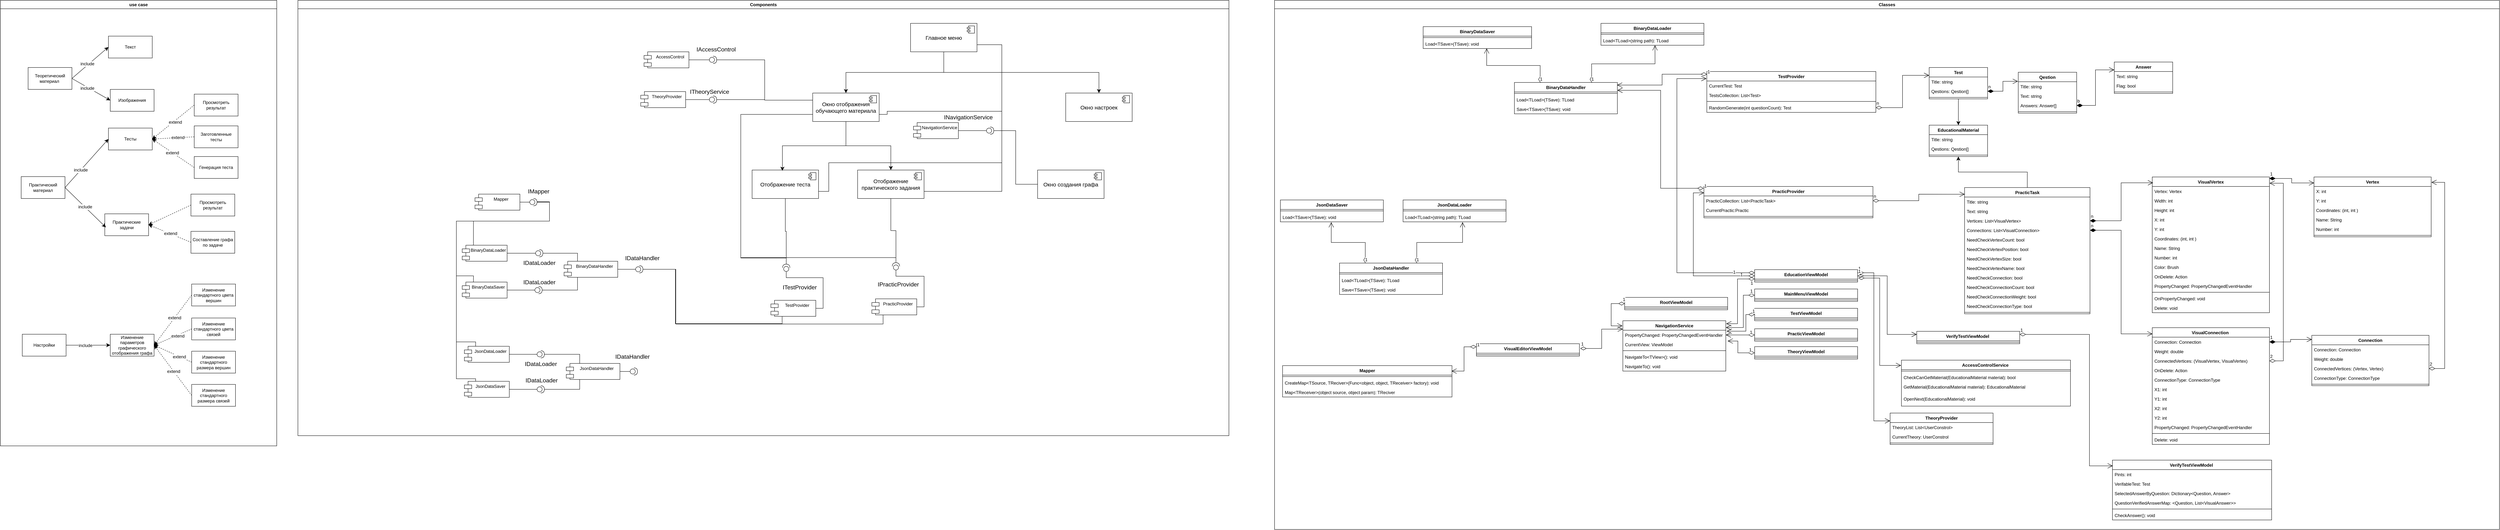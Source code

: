 <mxfile version="24.0.4" type="device">
  <diagram name="Страница — 1" id="U9gwZ_7K1mvT4oCjbU6m">
    <mxGraphModel dx="1866" dy="1259" grid="0" gridSize="10" guides="1" tooltips="1" connect="1" arrows="1" fold="1" page="0" pageScale="1" pageWidth="827" pageHeight="1169" math="0" shadow="0">
      <root>
        <mxCell id="0" />
        <mxCell id="1" parent="0" />
        <mxCell id="HS7j6jXC8Mc_RY7dgrat-2" value="use case" style="swimlane;whiteSpace=wrap;html=1;" parent="1" vertex="1">
          <mxGeometry x="-395" y="-194" width="757" height="1221" as="geometry" />
        </mxCell>
        <mxCell id="HS7j6jXC8Mc_RY7dgrat-7" style="edgeStyle=none;curved=1;rounded=0;orthogonalLoop=1;jettySize=auto;html=1;exitX=1;exitY=0.5;exitDx=0;exitDy=0;entryX=0;entryY=0.5;entryDx=0;entryDy=0;fontSize=12;startSize=8;endSize=8;" parent="HS7j6jXC8Mc_RY7dgrat-2" source="HS7j6jXC8Mc_RY7dgrat-3" target="HS7j6jXC8Mc_RY7dgrat-5" edge="1">
          <mxGeometry relative="1" as="geometry" />
        </mxCell>
        <mxCell id="HS7j6jXC8Mc_RY7dgrat-9" value="include" style="edgeLabel;html=1;align=center;verticalAlign=middle;resizable=0;points=[];fontSize=12;" parent="HS7j6jXC8Mc_RY7dgrat-7" vertex="1" connectable="0">
          <mxGeometry x="-0.122" y="3" relative="1" as="geometry">
            <mxPoint as="offset" />
          </mxGeometry>
        </mxCell>
        <mxCell id="HS7j6jXC8Mc_RY7dgrat-8" style="edgeStyle=none;curved=1;rounded=0;orthogonalLoop=1;jettySize=auto;html=1;exitX=1;exitY=0.5;exitDx=0;exitDy=0;entryX=0;entryY=0.5;entryDx=0;entryDy=0;fontSize=12;startSize=8;endSize=8;" parent="HS7j6jXC8Mc_RY7dgrat-2" source="HS7j6jXC8Mc_RY7dgrat-3" target="HS7j6jXC8Mc_RY7dgrat-6" edge="1">
          <mxGeometry relative="1" as="geometry" />
        </mxCell>
        <mxCell id="HS7j6jXC8Mc_RY7dgrat-10" value="include" style="edgeLabel;html=1;align=center;verticalAlign=middle;resizable=0;points=[];fontSize=12;" parent="HS7j6jXC8Mc_RY7dgrat-8" vertex="1" connectable="0">
          <mxGeometry x="-0.184" y="-2" relative="1" as="geometry">
            <mxPoint as="offset" />
          </mxGeometry>
        </mxCell>
        <mxCell id="HS7j6jXC8Mc_RY7dgrat-3" value="Теоретический&lt;div&gt;материал&amp;nbsp;&lt;/div&gt;" style="rounded=0;whiteSpace=wrap;html=1;" parent="HS7j6jXC8Mc_RY7dgrat-2" vertex="1">
          <mxGeometry x="76" y="184" width="120" height="60" as="geometry" />
        </mxCell>
        <mxCell id="HS7j6jXC8Mc_RY7dgrat-19" style="edgeStyle=none;curved=1;rounded=0;orthogonalLoop=1;jettySize=auto;html=1;exitX=1;exitY=0.5;exitDx=0;exitDy=0;entryX=0;entryY=0.5;entryDx=0;entryDy=0;fontSize=12;startSize=8;endSize=8;" parent="HS7j6jXC8Mc_RY7dgrat-2" source="HS7j6jXC8Mc_RY7dgrat-4" target="HS7j6jXC8Mc_RY7dgrat-11" edge="1">
          <mxGeometry relative="1" as="geometry" />
        </mxCell>
        <mxCell id="HS7j6jXC8Mc_RY7dgrat-21" value="include" style="edgeLabel;html=1;align=center;verticalAlign=middle;resizable=0;points=[];fontSize=12;" parent="HS7j6jXC8Mc_RY7dgrat-19" vertex="1" connectable="0">
          <mxGeometry x="-0.277" y="1" relative="1" as="geometry">
            <mxPoint as="offset" />
          </mxGeometry>
        </mxCell>
        <mxCell id="HS7j6jXC8Mc_RY7dgrat-4" value="Практический материал" style="rounded=0;whiteSpace=wrap;html=1;" parent="HS7j6jXC8Mc_RY7dgrat-2" vertex="1">
          <mxGeometry x="57" y="483" width="120" height="60" as="geometry" />
        </mxCell>
        <mxCell id="HS7j6jXC8Mc_RY7dgrat-5" value="Текст" style="rounded=0;whiteSpace=wrap;html=1;" parent="HS7j6jXC8Mc_RY7dgrat-2" vertex="1">
          <mxGeometry x="296" y="98" width="120" height="60" as="geometry" />
        </mxCell>
        <mxCell id="HS7j6jXC8Mc_RY7dgrat-6" value="Изображения" style="rounded=0;whiteSpace=wrap;html=1;" parent="HS7j6jXC8Mc_RY7dgrat-2" vertex="1">
          <mxGeometry x="301" y="244" width="120" height="60" as="geometry" />
        </mxCell>
        <mxCell id="HS7j6jXC8Mc_RY7dgrat-11" value="Тесты" style="rounded=0;whiteSpace=wrap;html=1;" parent="HS7j6jXC8Mc_RY7dgrat-2" vertex="1">
          <mxGeometry x="296" y="350" width="120" height="60" as="geometry" />
        </mxCell>
        <mxCell id="HS7j6jXC8Mc_RY7dgrat-30" style="edgeStyle=none;curved=1;rounded=0;orthogonalLoop=1;jettySize=auto;html=1;exitX=0;exitY=0.5;exitDx=0;exitDy=0;entryX=1;entryY=0.5;entryDx=0;entryDy=0;fontSize=12;startSize=8;endSize=8;dashed=1;" parent="HS7j6jXC8Mc_RY7dgrat-2" source="HS7j6jXC8Mc_RY7dgrat-12" target="HS7j6jXC8Mc_RY7dgrat-11" edge="1">
          <mxGeometry relative="1" as="geometry" />
        </mxCell>
        <mxCell id="HS7j6jXC8Mc_RY7dgrat-32" value="extend" style="edgeLabel;html=1;align=center;verticalAlign=middle;resizable=0;points=[];fontSize=12;" parent="HS7j6jXC8Mc_RY7dgrat-30" vertex="1" connectable="0">
          <mxGeometry x="-0.216" y="-1" relative="1" as="geometry">
            <mxPoint as="offset" />
          </mxGeometry>
        </mxCell>
        <mxCell id="HS7j6jXC8Mc_RY7dgrat-12" value="Заготовленные тесты" style="rounded=0;whiteSpace=wrap;html=1;" parent="HS7j6jXC8Mc_RY7dgrat-2" vertex="1">
          <mxGeometry x="531" y="344" width="120" height="60" as="geometry" />
        </mxCell>
        <mxCell id="HS7j6jXC8Mc_RY7dgrat-31" style="edgeStyle=none;curved=1;rounded=0;orthogonalLoop=1;jettySize=auto;html=1;exitX=0;exitY=0.5;exitDx=0;exitDy=0;entryX=1;entryY=0.5;entryDx=0;entryDy=0;fontSize=12;startSize=8;endSize=8;dashed=1;" parent="HS7j6jXC8Mc_RY7dgrat-2" source="HS7j6jXC8Mc_RY7dgrat-13" target="HS7j6jXC8Mc_RY7dgrat-11" edge="1">
          <mxGeometry relative="1" as="geometry" />
        </mxCell>
        <mxCell id="HS7j6jXC8Mc_RY7dgrat-34" value="extend" style="edgeLabel;html=1;align=center;verticalAlign=middle;resizable=0;points=[];fontSize=12;" parent="HS7j6jXC8Mc_RY7dgrat-31" vertex="1" connectable="0">
          <mxGeometry x="0.041" y="1" relative="1" as="geometry">
            <mxPoint as="offset" />
          </mxGeometry>
        </mxCell>
        <mxCell id="HS7j6jXC8Mc_RY7dgrat-13" value="Генерация теста" style="rounded=0;whiteSpace=wrap;html=1;" parent="HS7j6jXC8Mc_RY7dgrat-2" vertex="1">
          <mxGeometry x="531" y="428" width="120" height="60" as="geometry" />
        </mxCell>
        <mxCell id="HS7j6jXC8Mc_RY7dgrat-22" value="Практические задачи" style="rounded=0;whiteSpace=wrap;html=1;" parent="HS7j6jXC8Mc_RY7dgrat-2" vertex="1">
          <mxGeometry x="286" y="585" width="120" height="60" as="geometry" />
        </mxCell>
        <mxCell id="HS7j6jXC8Mc_RY7dgrat-23" style="edgeStyle=none;curved=1;rounded=0;orthogonalLoop=1;jettySize=auto;html=1;exitX=1;exitY=0.5;exitDx=0;exitDy=0;entryX=0.025;entryY=0.617;entryDx=0;entryDy=0;entryPerimeter=0;fontSize=12;startSize=8;endSize=8;" parent="HS7j6jXC8Mc_RY7dgrat-2" source="HS7j6jXC8Mc_RY7dgrat-4" target="HS7j6jXC8Mc_RY7dgrat-22" edge="1">
          <mxGeometry relative="1" as="geometry" />
        </mxCell>
        <mxCell id="HS7j6jXC8Mc_RY7dgrat-25" value="include" style="edgeLabel;html=1;align=center;verticalAlign=middle;resizable=0;points=[];fontSize=12;" parent="HS7j6jXC8Mc_RY7dgrat-23" vertex="1" connectable="0">
          <mxGeometry x="-0.029" relative="1" as="geometry">
            <mxPoint as="offset" />
          </mxGeometry>
        </mxCell>
        <mxCell id="HS7j6jXC8Mc_RY7dgrat-36" style="edgeStyle=none;curved=1;rounded=0;orthogonalLoop=1;jettySize=auto;html=1;exitX=0;exitY=0.5;exitDx=0;exitDy=0;entryX=1;entryY=0.5;entryDx=0;entryDy=0;fontSize=12;startSize=8;endSize=8;dashed=1;" parent="HS7j6jXC8Mc_RY7dgrat-2" source="HS7j6jXC8Mc_RY7dgrat-26" target="HS7j6jXC8Mc_RY7dgrat-22" edge="1">
          <mxGeometry relative="1" as="geometry" />
        </mxCell>
        <mxCell id="HS7j6jXC8Mc_RY7dgrat-38" value="extend" style="edgeLabel;html=1;align=center;verticalAlign=middle;resizable=0;points=[];fontSize=12;" parent="HS7j6jXC8Mc_RY7dgrat-36" vertex="1" connectable="0">
          <mxGeometry x="-0.017" y="-1" relative="1" as="geometry">
            <mxPoint as="offset" />
          </mxGeometry>
        </mxCell>
        <mxCell id="HS7j6jXC8Mc_RY7dgrat-26" value="Составление графа&lt;div&gt;по задаче&lt;/div&gt;" style="rounded=0;whiteSpace=wrap;html=1;" parent="HS7j6jXC8Mc_RY7dgrat-2" vertex="1">
          <mxGeometry x="522" y="633" width="120" height="60" as="geometry" />
        </mxCell>
        <mxCell id="HS7j6jXC8Mc_RY7dgrat-40" style="edgeStyle=none;curved=1;rounded=0;orthogonalLoop=1;jettySize=auto;html=1;exitX=0;exitY=0.5;exitDx=0;exitDy=0;entryX=1;entryY=0.5;entryDx=0;entryDy=0;fontSize=12;startSize=8;endSize=8;dashed=1;" parent="HS7j6jXC8Mc_RY7dgrat-2" source="HS7j6jXC8Mc_RY7dgrat-39" target="HS7j6jXC8Mc_RY7dgrat-11" edge="1">
          <mxGeometry relative="1" as="geometry" />
        </mxCell>
        <mxCell id="HS7j6jXC8Mc_RY7dgrat-41" value="extend" style="edgeLabel;html=1;align=center;verticalAlign=middle;resizable=0;points=[];fontSize=12;" parent="HS7j6jXC8Mc_RY7dgrat-40" vertex="1" connectable="0">
          <mxGeometry x="-0.056" y="3" relative="1" as="geometry">
            <mxPoint as="offset" />
          </mxGeometry>
        </mxCell>
        <mxCell id="HS7j6jXC8Mc_RY7dgrat-39" value="Просмотреть результат" style="rounded=0;whiteSpace=wrap;html=1;" parent="HS7j6jXC8Mc_RY7dgrat-2" vertex="1">
          <mxGeometry x="531" y="257" width="120" height="60" as="geometry" />
        </mxCell>
        <mxCell id="HS7j6jXC8Mc_RY7dgrat-43" style="edgeStyle=none;curved=1;rounded=0;orthogonalLoop=1;jettySize=auto;html=1;exitX=0;exitY=0.5;exitDx=0;exitDy=0;entryX=1;entryY=0.5;entryDx=0;entryDy=0;fontSize=12;startSize=8;endSize=8;dashed=1;" parent="HS7j6jXC8Mc_RY7dgrat-2" source="HS7j6jXC8Mc_RY7dgrat-42" target="HS7j6jXC8Mc_RY7dgrat-22" edge="1">
          <mxGeometry relative="1" as="geometry" />
        </mxCell>
        <mxCell id="HS7j6jXC8Mc_RY7dgrat-42" value="Просмотреть результат" style="rounded=0;whiteSpace=wrap;html=1;" parent="HS7j6jXC8Mc_RY7dgrat-2" vertex="1">
          <mxGeometry x="522" y="531" width="120" height="60" as="geometry" />
        </mxCell>
        <mxCell id="HS7j6jXC8Mc_RY7dgrat-88" style="edgeStyle=none;curved=1;rounded=0;orthogonalLoop=1;jettySize=auto;html=1;exitX=1;exitY=0.5;exitDx=0;exitDy=0;entryX=0;entryY=0.5;entryDx=0;entryDy=0;fontSize=12;startSize=8;endSize=8;" parent="HS7j6jXC8Mc_RY7dgrat-2" source="HS7j6jXC8Mc_RY7dgrat-82" target="HS7j6jXC8Mc_RY7dgrat-83" edge="1">
          <mxGeometry relative="1" as="geometry" />
        </mxCell>
        <mxCell id="HS7j6jXC8Mc_RY7dgrat-89" value="include" style="edgeLabel;html=1;align=center;verticalAlign=middle;resizable=0;points=[];fontSize=12;" parent="HS7j6jXC8Mc_RY7dgrat-88" vertex="1" connectable="0">
          <mxGeometry x="-0.124" y="-1" relative="1" as="geometry">
            <mxPoint as="offset" />
          </mxGeometry>
        </mxCell>
        <mxCell id="HS7j6jXC8Mc_RY7dgrat-82" value="Настройки" style="rounded=0;whiteSpace=wrap;html=1;" parent="HS7j6jXC8Mc_RY7dgrat-2" vertex="1">
          <mxGeometry x="60" y="915" width="120" height="60" as="geometry" />
        </mxCell>
        <mxCell id="HS7j6jXC8Mc_RY7dgrat-83" value="Изменение параметров&lt;div&gt;графического отображения графа&lt;/div&gt;" style="rounded=0;whiteSpace=wrap;html=1;" parent="HS7j6jXC8Mc_RY7dgrat-2" vertex="1">
          <mxGeometry x="301" y="915" width="120" height="60" as="geometry" />
        </mxCell>
        <mxCell id="HS7j6jXC8Mc_RY7dgrat-90" style="edgeStyle=none;curved=1;rounded=0;orthogonalLoop=1;jettySize=auto;html=1;exitX=0;exitY=0.5;exitDx=0;exitDy=0;entryX=1;entryY=0.5;entryDx=0;entryDy=0;fontSize=12;startSize=8;endSize=8;dashed=1;" parent="HS7j6jXC8Mc_RY7dgrat-2" source="HS7j6jXC8Mc_RY7dgrat-84" target="HS7j6jXC8Mc_RY7dgrat-83" edge="1">
          <mxGeometry relative="1" as="geometry" />
        </mxCell>
        <mxCell id="HS7j6jXC8Mc_RY7dgrat-94" value="extend" style="edgeLabel;html=1;align=center;verticalAlign=middle;resizable=0;points=[];fontSize=12;" parent="HS7j6jXC8Mc_RY7dgrat-90" vertex="1" connectable="0">
          <mxGeometry x="-0.09" relative="1" as="geometry">
            <mxPoint as="offset" />
          </mxGeometry>
        </mxCell>
        <mxCell id="HS7j6jXC8Mc_RY7dgrat-84" value="Изменение стандартного цвета вершин" style="rounded=0;whiteSpace=wrap;html=1;" parent="HS7j6jXC8Mc_RY7dgrat-2" vertex="1">
          <mxGeometry x="524" y="777.5" width="120" height="60" as="geometry" />
        </mxCell>
        <mxCell id="HS7j6jXC8Mc_RY7dgrat-91" style="edgeStyle=none;curved=1;rounded=0;orthogonalLoop=1;jettySize=auto;html=1;exitX=0;exitY=0.5;exitDx=0;exitDy=0;entryX=1;entryY=0.5;entryDx=0;entryDy=0;fontSize=12;startSize=8;endSize=8;dashed=1;" parent="HS7j6jXC8Mc_RY7dgrat-2" source="HS7j6jXC8Mc_RY7dgrat-85" target="HS7j6jXC8Mc_RY7dgrat-83" edge="1">
          <mxGeometry relative="1" as="geometry" />
        </mxCell>
        <mxCell id="HS7j6jXC8Mc_RY7dgrat-95" value="extend" style="edgeLabel;html=1;align=center;verticalAlign=middle;resizable=0;points=[];fontSize=12;" parent="HS7j6jXC8Mc_RY7dgrat-91" vertex="1" connectable="0">
          <mxGeometry x="-0.231" y="2" relative="1" as="geometry">
            <mxPoint as="offset" />
          </mxGeometry>
        </mxCell>
        <mxCell id="HS7j6jXC8Mc_RY7dgrat-85" value="Изменение стандартного цвета связей" style="rounded=0;whiteSpace=wrap;html=1;" parent="HS7j6jXC8Mc_RY7dgrat-2" vertex="1">
          <mxGeometry x="524" y="870.5" width="120" height="60" as="geometry" />
        </mxCell>
        <mxCell id="HS7j6jXC8Mc_RY7dgrat-92" style="edgeStyle=none;curved=1;rounded=0;orthogonalLoop=1;jettySize=auto;html=1;exitX=0;exitY=0.5;exitDx=0;exitDy=0;entryX=1;entryY=0.5;entryDx=0;entryDy=0;fontSize=12;startSize=8;endSize=8;dashed=1;" parent="HS7j6jXC8Mc_RY7dgrat-2" source="HS7j6jXC8Mc_RY7dgrat-86" target="HS7j6jXC8Mc_RY7dgrat-83" edge="1">
          <mxGeometry relative="1" as="geometry" />
        </mxCell>
        <mxCell id="HS7j6jXC8Mc_RY7dgrat-96" value="extend" style="edgeLabel;html=1;align=center;verticalAlign=middle;resizable=0;points=[];fontSize=12;" parent="HS7j6jXC8Mc_RY7dgrat-92" vertex="1" connectable="0">
          <mxGeometry x="-0.346" y="1" relative="1" as="geometry">
            <mxPoint as="offset" />
          </mxGeometry>
        </mxCell>
        <mxCell id="HS7j6jXC8Mc_RY7dgrat-86" value="Изменение стандартного размера вершин" style="rounded=0;whiteSpace=wrap;html=1;" parent="HS7j6jXC8Mc_RY7dgrat-2" vertex="1">
          <mxGeometry x="524" y="961.5" width="120" height="60" as="geometry" />
        </mxCell>
        <mxCell id="HS7j6jXC8Mc_RY7dgrat-93" style="edgeStyle=none;curved=1;rounded=0;orthogonalLoop=1;jettySize=auto;html=1;exitX=0;exitY=0.5;exitDx=0;exitDy=0;entryX=1;entryY=0.5;entryDx=0;entryDy=0;fontSize=12;startSize=8;endSize=8;dashed=1;" parent="HS7j6jXC8Mc_RY7dgrat-2" source="HS7j6jXC8Mc_RY7dgrat-87" target="HS7j6jXC8Mc_RY7dgrat-83" edge="1">
          <mxGeometry relative="1" as="geometry" />
        </mxCell>
        <mxCell id="HS7j6jXC8Mc_RY7dgrat-97" value="extend&amp;nbsp;" style="edgeLabel;html=1;align=center;verticalAlign=middle;resizable=0;points=[];fontSize=12;" parent="HS7j6jXC8Mc_RY7dgrat-93" vertex="1" connectable="0">
          <mxGeometry x="-0.045" y="-1" relative="1" as="geometry">
            <mxPoint as="offset" />
          </mxGeometry>
        </mxCell>
        <mxCell id="HS7j6jXC8Mc_RY7dgrat-87" value="Изменение стандартного размера связей" style="rounded=0;whiteSpace=wrap;html=1;" parent="HS7j6jXC8Mc_RY7dgrat-2" vertex="1">
          <mxGeometry x="524" y="1052.5" width="120" height="60" as="geometry" />
        </mxCell>
        <mxCell id="HS7j6jXC8Mc_RY7dgrat-44" value="Components" style="swimlane;whiteSpace=wrap;html=1;startSize=23;" parent="1" vertex="1">
          <mxGeometry x="420" y="-194" width="2550" height="1193" as="geometry" />
        </mxCell>
        <mxCell id="HS7j6jXC8Mc_RY7dgrat-105" value="NavigationService" style="shape=module;align=left;spacingLeft=20;align=center;verticalAlign=top;whiteSpace=wrap;html=1;" parent="HS7j6jXC8Mc_RY7dgrat-44" vertex="1">
          <mxGeometry x="1686" y="335" width="123" height="44" as="geometry" />
        </mxCell>
        <mxCell id="HS7j6jXC8Mc_RY7dgrat-219" style="edgeStyle=orthogonalEdgeStyle;rounded=0;orthogonalLoop=1;jettySize=auto;html=1;exitX=1;exitY=0.5;exitDx=0;exitDy=0;exitPerimeter=0;entryX=0;entryY=0.5;entryDx=0;entryDy=0;fontSize=12;startSize=8;endSize=8;endArrow=none;endFill=0;" parent="HS7j6jXC8Mc_RY7dgrat-44" source="HS7j6jXC8Mc_RY7dgrat-109" target="HS7j6jXC8Mc_RY7dgrat-208" edge="1">
          <mxGeometry relative="1" as="geometry" />
        </mxCell>
        <mxCell id="HS7j6jXC8Mc_RY7dgrat-220" style="edgeStyle=orthogonalEdgeStyle;rounded=0;orthogonalLoop=1;jettySize=auto;html=1;exitX=1;exitY=0.5;exitDx=0;exitDy=0;exitPerimeter=0;entryX=1;entryY=0.75;entryDx=0;entryDy=0;fontSize=12;startSize=8;endSize=8;endArrow=none;endFill=0;" parent="HS7j6jXC8Mc_RY7dgrat-44" source="HS7j6jXC8Mc_RY7dgrat-109" target="HS7j6jXC8Mc_RY7dgrat-185" edge="1">
          <mxGeometry relative="1" as="geometry">
            <Array as="points">
              <mxPoint x="1928" y="357" />
              <mxPoint x="1928" y="122" />
            </Array>
          </mxGeometry>
        </mxCell>
        <mxCell id="HS7j6jXC8Mc_RY7dgrat-221" style="edgeStyle=orthogonalEdgeStyle;rounded=0;orthogonalLoop=1;jettySize=auto;html=1;exitX=1;exitY=0.5;exitDx=0;exitDy=0;exitPerimeter=0;entryX=1;entryY=0.75;entryDx=0;entryDy=0;fontSize=12;startSize=8;endSize=8;endArrow=none;endFill=0;" parent="HS7j6jXC8Mc_RY7dgrat-44" source="HS7j6jXC8Mc_RY7dgrat-109" target="HS7j6jXC8Mc_RY7dgrat-177" edge="1">
          <mxGeometry relative="1" as="geometry">
            <Array as="points">
              <mxPoint x="1928" y="357" />
              <mxPoint x="1928" y="304" />
              <mxPoint x="1614" y="304" />
              <mxPoint x="1614" y="313" />
            </Array>
          </mxGeometry>
        </mxCell>
        <mxCell id="HS7j6jXC8Mc_RY7dgrat-222" style="edgeStyle=orthogonalEdgeStyle;rounded=0;orthogonalLoop=1;jettySize=auto;html=1;exitX=1;exitY=0.5;exitDx=0;exitDy=0;exitPerimeter=0;entryX=1;entryY=0.75;entryDx=0;entryDy=0;fontSize=12;startSize=8;endSize=8;endArrow=none;endFill=0;" parent="HS7j6jXC8Mc_RY7dgrat-44" source="HS7j6jXC8Mc_RY7dgrat-109" target="HS7j6jXC8Mc_RY7dgrat-195" edge="1">
          <mxGeometry relative="1" as="geometry">
            <Array as="points">
              <mxPoint x="1928" y="357" />
              <mxPoint x="1928" y="524" />
            </Array>
          </mxGeometry>
        </mxCell>
        <mxCell id="HS7j6jXC8Mc_RY7dgrat-223" style="edgeStyle=orthogonalEdgeStyle;rounded=0;orthogonalLoop=1;jettySize=auto;html=1;exitX=1;exitY=0.5;exitDx=0;exitDy=0;exitPerimeter=0;entryX=1;entryY=0.75;entryDx=0;entryDy=0;fontSize=12;startSize=8;endSize=8;endArrow=none;endFill=0;" parent="HS7j6jXC8Mc_RY7dgrat-44" source="HS7j6jXC8Mc_RY7dgrat-109" target="HS7j6jXC8Mc_RY7dgrat-188" edge="1">
          <mxGeometry relative="1" as="geometry">
            <Array as="points">
              <mxPoint x="1928" y="357" />
              <mxPoint x="1928" y="445" />
              <mxPoint x="1454" y="445" />
              <mxPoint x="1454" y="523" />
            </Array>
          </mxGeometry>
        </mxCell>
        <mxCell id="HS7j6jXC8Mc_RY7dgrat-109" value="" style="shape=providedRequiredInterface;html=1;verticalLabelPosition=bottom;sketch=0;rotation=0;" parent="HS7j6jXC8Mc_RY7dgrat-44" vertex="1">
          <mxGeometry x="1886" y="347" width="20" height="20" as="geometry" />
        </mxCell>
        <mxCell id="HS7j6jXC8Mc_RY7dgrat-112" value="INavigationService" style="text;html=1;align=center;verticalAlign=middle;resizable=0;points=[];autosize=1;strokeColor=none;fillColor=none;fontSize=16;" parent="HS7j6jXC8Mc_RY7dgrat-44" vertex="1">
          <mxGeometry x="1760" y="304" width="151" height="31" as="geometry" />
        </mxCell>
        <mxCell id="HS7j6jXC8Mc_RY7dgrat-115" value="TestProvider" style="shape=module;align=left;spacingLeft=20;align=center;verticalAlign=top;whiteSpace=wrap;html=1;" parent="HS7j6jXC8Mc_RY7dgrat-44" vertex="1">
          <mxGeometry x="1295.5" y="822" width="123" height="44" as="geometry" />
        </mxCell>
        <mxCell id="HS7j6jXC8Mc_RY7dgrat-116" value="PracticProvider" style="shape=module;align=left;spacingLeft=20;align=center;verticalAlign=top;whiteSpace=wrap;html=1;" parent="HS7j6jXC8Mc_RY7dgrat-44" vertex="1">
          <mxGeometry x="1572" y="818" width="123" height="44" as="geometry" />
        </mxCell>
        <mxCell id="HS7j6jXC8Mc_RY7dgrat-201" style="edgeStyle=orthogonalEdgeStyle;rounded=0;orthogonalLoop=1;jettySize=auto;html=1;exitX=1;exitY=0.5;exitDx=0;exitDy=0;exitPerimeter=0;entryX=0;entryY=0.75;entryDx=0;entryDy=0;fontSize=12;startSize=8;endSize=8;endArrow=none;endFill=0;" parent="HS7j6jXC8Mc_RY7dgrat-44" source="HS7j6jXC8Mc_RY7dgrat-121" target="HS7j6jXC8Mc_RY7dgrat-177" edge="1">
          <mxGeometry relative="1" as="geometry">
            <Array as="points">
              <mxPoint x="1338" y="706" />
              <mxPoint x="1213" y="706" />
              <mxPoint x="1213" y="313" />
            </Array>
          </mxGeometry>
        </mxCell>
        <mxCell id="HS7j6jXC8Mc_RY7dgrat-203" style="edgeStyle=orthogonalEdgeStyle;rounded=0;orthogonalLoop=1;jettySize=auto;html=1;exitX=1;exitY=0.5;exitDx=0;exitDy=0;exitPerimeter=0;entryX=0.5;entryY=1;entryDx=0;entryDy=0;fontSize=12;startSize=8;endSize=8;endArrow=none;endFill=0;" parent="HS7j6jXC8Mc_RY7dgrat-44" source="HS7j6jXC8Mc_RY7dgrat-121" target="HS7j6jXC8Mc_RY7dgrat-188" edge="1">
          <mxGeometry relative="1" as="geometry" />
        </mxCell>
        <mxCell id="HS7j6jXC8Mc_RY7dgrat-121" value="" style="shape=providedRequiredInterface;html=1;verticalLabelPosition=bottom;sketch=0;rotation=-90;" parent="HS7j6jXC8Mc_RY7dgrat-44" vertex="1">
          <mxGeometry x="1327.5" y="723" width="20" height="20" as="geometry" />
        </mxCell>
        <mxCell id="HS7j6jXC8Mc_RY7dgrat-122" style="edgeStyle=orthogonalEdgeStyle;rounded=0;orthogonalLoop=1;jettySize=auto;html=1;exitX=1;exitY=0.5;exitDx=0;exitDy=0;entryX=0;entryY=0.5;entryDx=0;entryDy=0;entryPerimeter=0;fontSize=12;startSize=8;endSize=8;endArrow=none;endFill=0;" parent="HS7j6jXC8Mc_RY7dgrat-44" source="HS7j6jXC8Mc_RY7dgrat-115" target="HS7j6jXC8Mc_RY7dgrat-121" edge="1">
          <mxGeometry relative="1" as="geometry">
            <Array as="points">
              <mxPoint x="1438.5" y="844" />
              <mxPoint x="1438.5" y="760" />
              <mxPoint x="1337.5" y="760" />
            </Array>
          </mxGeometry>
        </mxCell>
        <mxCell id="HS7j6jXC8Mc_RY7dgrat-202" style="edgeStyle=orthogonalEdgeStyle;rounded=0;orthogonalLoop=1;jettySize=auto;html=1;exitX=1;exitY=0.5;exitDx=0;exitDy=0;exitPerimeter=0;entryX=0;entryY=0.75;entryDx=0;entryDy=0;fontSize=12;startSize=8;endSize=8;strokeWidth=1;endArrow=none;endFill=0;" parent="HS7j6jXC8Mc_RY7dgrat-44" source="HS7j6jXC8Mc_RY7dgrat-124" target="HS7j6jXC8Mc_RY7dgrat-177" edge="1">
          <mxGeometry relative="1" as="geometry">
            <Array as="points">
              <mxPoint x="1638" y="705" />
              <mxPoint x="1213" y="705" />
              <mxPoint x="1213" y="313" />
            </Array>
          </mxGeometry>
        </mxCell>
        <mxCell id="HS7j6jXC8Mc_RY7dgrat-204" style="edgeStyle=orthogonalEdgeStyle;rounded=0;orthogonalLoop=1;jettySize=auto;html=1;exitX=1;exitY=0.5;exitDx=0;exitDy=0;exitPerimeter=0;entryX=0.5;entryY=1;entryDx=0;entryDy=0;fontSize=12;startSize=8;endSize=8;endArrow=none;endFill=0;" parent="HS7j6jXC8Mc_RY7dgrat-44" source="HS7j6jXC8Mc_RY7dgrat-124" target="HS7j6jXC8Mc_RY7dgrat-195" edge="1">
          <mxGeometry relative="1" as="geometry" />
        </mxCell>
        <mxCell id="HS7j6jXC8Mc_RY7dgrat-124" value="" style="shape=providedRequiredInterface;html=1;verticalLabelPosition=bottom;sketch=0;rotation=-90;" parent="HS7j6jXC8Mc_RY7dgrat-44" vertex="1">
          <mxGeometry x="1628" y="719" width="20" height="20" as="geometry" />
        </mxCell>
        <mxCell id="HS7j6jXC8Mc_RY7dgrat-125" style="edgeStyle=orthogonalEdgeStyle;rounded=0;orthogonalLoop=1;jettySize=auto;html=1;exitX=1;exitY=0.5;exitDx=0;exitDy=0;entryX=0;entryY=0.5;entryDx=0;entryDy=0;entryPerimeter=0;fontSize=12;startSize=8;endSize=8;endArrow=none;endFill=0;" parent="HS7j6jXC8Mc_RY7dgrat-44" source="HS7j6jXC8Mc_RY7dgrat-116" target="HS7j6jXC8Mc_RY7dgrat-124" edge="1">
          <mxGeometry relative="1" as="geometry">
            <Array as="points">
              <mxPoint x="1715" y="840" />
              <mxPoint x="1715" y="756" />
              <mxPoint x="1638" y="756" />
            </Array>
          </mxGeometry>
        </mxCell>
        <mxCell id="HS7j6jXC8Mc_RY7dgrat-130" value="BinaryDataLoader" style="shape=module;align=left;spacingLeft=20;align=center;verticalAlign=top;whiteSpace=wrap;html=1;" parent="HS7j6jXC8Mc_RY7dgrat-44" vertex="1">
          <mxGeometry x="450" y="671" width="123" height="44" as="geometry" />
        </mxCell>
        <mxCell id="HS7j6jXC8Mc_RY7dgrat-131" value="BinaryDataSaver" style="shape=module;align=left;spacingLeft=20;align=center;verticalAlign=top;whiteSpace=wrap;html=1;" parent="HS7j6jXC8Mc_RY7dgrat-44" vertex="1">
          <mxGeometry x="450" y="772" width="123" height="44" as="geometry" />
        </mxCell>
        <mxCell id="HS7j6jXC8Mc_RY7dgrat-132" value="JsonDataLoader" style="shape=module;align=left;spacingLeft=20;align=center;verticalAlign=top;whiteSpace=wrap;html=1;" parent="HS7j6jXC8Mc_RY7dgrat-44" vertex="1">
          <mxGeometry x="456" y="948" width="123" height="44" as="geometry" />
        </mxCell>
        <mxCell id="HS7j6jXC8Mc_RY7dgrat-133" value="JsonDataSaver" style="shape=module;align=left;spacingLeft=20;align=center;verticalAlign=top;whiteSpace=wrap;html=1;" parent="HS7j6jXC8Mc_RY7dgrat-44" vertex="1">
          <mxGeometry x="456" y="1044" width="123" height="44" as="geometry" />
        </mxCell>
        <mxCell id="HS7j6jXC8Mc_RY7dgrat-134" value="BinaryDataHandler" style="shape=module;align=left;spacingLeft=20;align=center;verticalAlign=top;whiteSpace=wrap;html=1;" parent="HS7j6jXC8Mc_RY7dgrat-44" vertex="1">
          <mxGeometry x="729" y="715" width="147" height="44" as="geometry" />
        </mxCell>
        <mxCell id="HS7j6jXC8Mc_RY7dgrat-138" style="edgeStyle=orthogonalEdgeStyle;rounded=0;orthogonalLoop=1;jettySize=auto;html=1;exitX=1;exitY=0.5;exitDx=0;exitDy=0;exitPerimeter=0;entryX=0.25;entryY=0;entryDx=0;entryDy=0;fontSize=12;startSize=8;endSize=8;endArrow=none;endFill=0;" parent="HS7j6jXC8Mc_RY7dgrat-44" source="HS7j6jXC8Mc_RY7dgrat-135" target="HS7j6jXC8Mc_RY7dgrat-134" edge="1">
          <mxGeometry relative="1" as="geometry">
            <Array as="points">
              <mxPoint x="766" y="693" />
            </Array>
          </mxGeometry>
        </mxCell>
        <mxCell id="HS7j6jXC8Mc_RY7dgrat-135" value="" style="shape=providedRequiredInterface;html=1;verticalLabelPosition=bottom;sketch=0;" parent="HS7j6jXC8Mc_RY7dgrat-44" vertex="1">
          <mxGeometry x="651" y="683" width="20" height="20" as="geometry" />
        </mxCell>
        <mxCell id="HS7j6jXC8Mc_RY7dgrat-136" value="IDataLoader" style="text;html=1;align=center;verticalAlign=middle;resizable=0;points=[];autosize=1;strokeColor=none;fillColor=none;fontSize=16;" parent="HS7j6jXC8Mc_RY7dgrat-44" vertex="1">
          <mxGeometry x="608" y="703" width="106" height="31" as="geometry" />
        </mxCell>
        <mxCell id="HS7j6jXC8Mc_RY7dgrat-141" style="edgeStyle=orthogonalEdgeStyle;rounded=0;orthogonalLoop=1;jettySize=auto;html=1;exitX=1;exitY=0.5;exitDx=0;exitDy=0;exitPerimeter=0;entryX=0.25;entryY=1;entryDx=0;entryDy=0;fontSize=12;startSize=8;endSize=8;endArrow=none;endFill=0;" parent="HS7j6jXC8Mc_RY7dgrat-44" source="HS7j6jXC8Mc_RY7dgrat-139" target="HS7j6jXC8Mc_RY7dgrat-134" edge="1">
          <mxGeometry relative="1" as="geometry" />
        </mxCell>
        <mxCell id="HS7j6jXC8Mc_RY7dgrat-139" value="" style="shape=providedRequiredInterface;html=1;verticalLabelPosition=bottom;sketch=0;" parent="HS7j6jXC8Mc_RY7dgrat-44" vertex="1">
          <mxGeometry x="649" y="784" width="20" height="20" as="geometry" />
        </mxCell>
        <mxCell id="HS7j6jXC8Mc_RY7dgrat-140" style="edgeStyle=none;curved=1;rounded=0;orthogonalLoop=1;jettySize=auto;html=1;exitX=1;exitY=0.5;exitDx=0;exitDy=0;entryX=0;entryY=0.5;entryDx=0;entryDy=0;entryPerimeter=0;fontSize=12;startSize=8;endSize=8;endArrow=none;endFill=0;" parent="HS7j6jXC8Mc_RY7dgrat-44" source="HS7j6jXC8Mc_RY7dgrat-131" target="HS7j6jXC8Mc_RY7dgrat-139" edge="1">
          <mxGeometry relative="1" as="geometry" />
        </mxCell>
        <mxCell id="HS7j6jXC8Mc_RY7dgrat-142" value="IDataLoader" style="text;html=1;align=center;verticalAlign=middle;resizable=0;points=[];autosize=1;strokeColor=none;fillColor=none;fontSize=16;" parent="HS7j6jXC8Mc_RY7dgrat-44" vertex="1">
          <mxGeometry x="608" y="756" width="106" height="31" as="geometry" />
        </mxCell>
        <mxCell id="HS7j6jXC8Mc_RY7dgrat-205" style="edgeStyle=orthogonalEdgeStyle;rounded=0;orthogonalLoop=1;jettySize=auto;html=1;exitX=1;exitY=0.5;exitDx=0;exitDy=0;exitPerimeter=0;entryX=0.25;entryY=1;entryDx=0;entryDy=0;fontSize=12;startSize=8;endSize=8;endArrow=none;endFill=0;" parent="HS7j6jXC8Mc_RY7dgrat-44" source="HS7j6jXC8Mc_RY7dgrat-143" target="HS7j6jXC8Mc_RY7dgrat-115" edge="1">
          <mxGeometry relative="1" as="geometry">
            <Array as="points">
              <mxPoint x="1034" y="737" />
              <mxPoint x="1034" y="886" />
              <mxPoint x="1326" y="886" />
            </Array>
          </mxGeometry>
        </mxCell>
        <mxCell id="HS7j6jXC8Mc_RY7dgrat-206" style="edgeStyle=orthogonalEdgeStyle;rounded=0;orthogonalLoop=1;jettySize=auto;html=1;exitX=1;exitY=0.5;exitDx=0;exitDy=0;exitPerimeter=0;entryX=0.25;entryY=1;entryDx=0;entryDy=0;fontSize=12;startSize=8;endSize=8;endArrow=none;endFill=0;" parent="HS7j6jXC8Mc_RY7dgrat-44" source="HS7j6jXC8Mc_RY7dgrat-143" target="HS7j6jXC8Mc_RY7dgrat-116" edge="1">
          <mxGeometry relative="1" as="geometry">
            <Array as="points">
              <mxPoint x="1035" y="737" />
              <mxPoint x="1035" y="887" />
              <mxPoint x="1603" y="887" />
            </Array>
          </mxGeometry>
        </mxCell>
        <mxCell id="HS7j6jXC8Mc_RY7dgrat-143" value="" style="shape=providedRequiredInterface;html=1;verticalLabelPosition=bottom;sketch=0;" parent="HS7j6jXC8Mc_RY7dgrat-44" vertex="1">
          <mxGeometry x="925" y="727" width="20" height="20" as="geometry" />
        </mxCell>
        <mxCell id="HS7j6jXC8Mc_RY7dgrat-144" style="edgeStyle=none;curved=1;rounded=0;orthogonalLoop=1;jettySize=auto;html=1;exitX=1;exitY=0.5;exitDx=0;exitDy=0;entryX=0;entryY=0.5;entryDx=0;entryDy=0;entryPerimeter=0;fontSize=12;startSize=8;endSize=8;endArrow=none;endFill=0;" parent="HS7j6jXC8Mc_RY7dgrat-44" source="HS7j6jXC8Mc_RY7dgrat-134" target="HS7j6jXC8Mc_RY7dgrat-143" edge="1">
          <mxGeometry relative="1" as="geometry">
            <Array as="points">
              <mxPoint x="900" y="737" />
            </Array>
          </mxGeometry>
        </mxCell>
        <mxCell id="HS7j6jXC8Mc_RY7dgrat-145" value="IDataHandler" style="text;html=1;align=center;verticalAlign=middle;resizable=0;points=[];autosize=1;strokeColor=none;fillColor=none;fontSize=16;" parent="HS7j6jXC8Mc_RY7dgrat-44" vertex="1">
          <mxGeometry x="887" y="690" width="112" height="31" as="geometry" />
        </mxCell>
        <mxCell id="HS7j6jXC8Mc_RY7dgrat-146" value="JsonDataHandler" style="shape=module;align=left;spacingLeft=20;align=center;verticalAlign=top;whiteSpace=wrap;html=1;" parent="HS7j6jXC8Mc_RY7dgrat-44" vertex="1">
          <mxGeometry x="735" y="995" width="147" height="44" as="geometry" />
        </mxCell>
        <mxCell id="HS7j6jXC8Mc_RY7dgrat-151" style="edgeStyle=orthogonalEdgeStyle;rounded=0;orthogonalLoop=1;jettySize=auto;html=1;exitX=1;exitY=0.5;exitDx=0;exitDy=0;exitPerimeter=0;entryX=0.25;entryY=0;entryDx=0;entryDy=0;fontSize=12;startSize=8;endSize=8;endArrow=none;endFill=0;" parent="HS7j6jXC8Mc_RY7dgrat-44" source="HS7j6jXC8Mc_RY7dgrat-147" target="HS7j6jXC8Mc_RY7dgrat-146" edge="1">
          <mxGeometry relative="1" as="geometry" />
        </mxCell>
        <mxCell id="HS7j6jXC8Mc_RY7dgrat-147" value="" style="shape=providedRequiredInterface;html=1;verticalLabelPosition=bottom;sketch=0;" parent="HS7j6jXC8Mc_RY7dgrat-44" vertex="1">
          <mxGeometry x="655" y="960" width="20" height="20" as="geometry" />
        </mxCell>
        <mxCell id="HS7j6jXC8Mc_RY7dgrat-148" style="edgeStyle=none;curved=1;rounded=0;orthogonalLoop=1;jettySize=auto;html=1;exitX=1;exitY=0.5;exitDx=0;exitDy=0;entryX=0;entryY=0.5;entryDx=0;entryDy=0;entryPerimeter=0;fontSize=12;startSize=8;endSize=8;endArrow=none;endFill=0;" parent="HS7j6jXC8Mc_RY7dgrat-44" source="HS7j6jXC8Mc_RY7dgrat-132" target="HS7j6jXC8Mc_RY7dgrat-147" edge="1">
          <mxGeometry relative="1" as="geometry" />
        </mxCell>
        <mxCell id="HS7j6jXC8Mc_RY7dgrat-152" style="edgeStyle=orthogonalEdgeStyle;rounded=0;orthogonalLoop=1;jettySize=auto;html=1;exitX=1;exitY=0.5;exitDx=0;exitDy=0;exitPerimeter=0;entryX=0.25;entryY=1;entryDx=0;entryDy=0;fontSize=12;startSize=8;endSize=8;endArrow=none;endFill=0;" parent="HS7j6jXC8Mc_RY7dgrat-44" source="HS7j6jXC8Mc_RY7dgrat-149" target="HS7j6jXC8Mc_RY7dgrat-146" edge="1">
          <mxGeometry relative="1" as="geometry" />
        </mxCell>
        <mxCell id="HS7j6jXC8Mc_RY7dgrat-149" value="" style="shape=providedRequiredInterface;html=1;verticalLabelPosition=bottom;sketch=0;" parent="HS7j6jXC8Mc_RY7dgrat-44" vertex="1">
          <mxGeometry x="655" y="1056" width="20" height="20" as="geometry" />
        </mxCell>
        <mxCell id="HS7j6jXC8Mc_RY7dgrat-150" style="edgeStyle=none;curved=1;rounded=0;orthogonalLoop=1;jettySize=auto;html=1;exitX=1;exitY=0.5;exitDx=0;exitDy=0;entryX=0;entryY=0.5;entryDx=0;entryDy=0;entryPerimeter=0;fontSize=12;startSize=8;endSize=8;endArrow=none;endFill=0;" parent="HS7j6jXC8Mc_RY7dgrat-44" source="HS7j6jXC8Mc_RY7dgrat-133" target="HS7j6jXC8Mc_RY7dgrat-149" edge="1">
          <mxGeometry relative="1" as="geometry" />
        </mxCell>
        <mxCell id="HS7j6jXC8Mc_RY7dgrat-154" value="IDataLoader" style="text;html=1;align=center;verticalAlign=middle;resizable=0;points=[];autosize=1;strokeColor=none;fillColor=none;fontSize=16;" parent="HS7j6jXC8Mc_RY7dgrat-44" vertex="1">
          <mxGeometry x="612" y="980" width="106" height="31" as="geometry" />
        </mxCell>
        <mxCell id="HS7j6jXC8Mc_RY7dgrat-155" value="IDataLoader" style="text;html=1;align=center;verticalAlign=middle;resizable=0;points=[];autosize=1;strokeColor=none;fillColor=none;fontSize=16;" parent="HS7j6jXC8Mc_RY7dgrat-44" vertex="1">
          <mxGeometry x="614" y="1025" width="106" height="31" as="geometry" />
        </mxCell>
        <mxCell id="HS7j6jXC8Mc_RY7dgrat-156" value="" style="shape=providedRequiredInterface;html=1;verticalLabelPosition=bottom;sketch=0;" parent="HS7j6jXC8Mc_RY7dgrat-44" vertex="1">
          <mxGeometry x="910" y="1007" width="20" height="20" as="geometry" />
        </mxCell>
        <mxCell id="HS7j6jXC8Mc_RY7dgrat-157" style="edgeStyle=none;curved=1;rounded=0;orthogonalLoop=1;jettySize=auto;html=1;exitX=1;exitY=0.5;exitDx=0;exitDy=0;entryX=0;entryY=0.5;entryDx=0;entryDy=0;entryPerimeter=0;fontSize=12;startSize=8;endSize=8;endArrow=none;endFill=0;" parent="HS7j6jXC8Mc_RY7dgrat-44" source="HS7j6jXC8Mc_RY7dgrat-146" target="HS7j6jXC8Mc_RY7dgrat-156" edge="1">
          <mxGeometry relative="1" as="geometry" />
        </mxCell>
        <mxCell id="HS7j6jXC8Mc_RY7dgrat-158" value="IDataHandler" style="text;html=1;align=center;verticalAlign=middle;resizable=0;points=[];autosize=1;strokeColor=none;fillColor=none;fontSize=16;" parent="HS7j6jXC8Mc_RY7dgrat-44" vertex="1">
          <mxGeometry x="860" y="960" width="112" height="31" as="geometry" />
        </mxCell>
        <mxCell id="HS7j6jXC8Mc_RY7dgrat-162" style="edgeStyle=none;curved=1;rounded=0;orthogonalLoop=1;jettySize=auto;html=1;exitX=1;exitY=0.5;exitDx=0;exitDy=0;entryX=0;entryY=0.5;entryDx=0;entryDy=0;entryPerimeter=0;fontSize=12;startSize=8;endSize=8;endArrow=none;endFill=0;" parent="HS7j6jXC8Mc_RY7dgrat-44" source="HS7j6jXC8Mc_RY7dgrat-130" target="HS7j6jXC8Mc_RY7dgrat-135" edge="1">
          <mxGeometry relative="1" as="geometry" />
        </mxCell>
        <mxCell id="HS7j6jXC8Mc_RY7dgrat-163" value="Mapper" style="shape=module;align=left;spacingLeft=20;align=center;verticalAlign=top;whiteSpace=wrap;html=1;" parent="HS7j6jXC8Mc_RY7dgrat-44" vertex="1">
          <mxGeometry x="485" y="531" width="123" height="44" as="geometry" />
        </mxCell>
        <mxCell id="HS7j6jXC8Mc_RY7dgrat-167" style="edgeStyle=orthogonalEdgeStyle;rounded=0;orthogonalLoop=1;jettySize=auto;html=1;exitX=1;exitY=0.5;exitDx=0;exitDy=0;exitPerimeter=0;entryX=0.25;entryY=0;entryDx=0;entryDy=0;fontSize=12;startSize=8;endSize=8;endArrow=none;endFill=0;" parent="HS7j6jXC8Mc_RY7dgrat-44" source="HS7j6jXC8Mc_RY7dgrat-164" target="HS7j6jXC8Mc_RY7dgrat-130" edge="1">
          <mxGeometry relative="1" as="geometry">
            <Array as="points">
              <mxPoint x="689" y="553" />
              <mxPoint x="689" y="605" />
              <mxPoint x="481" y="605" />
            </Array>
          </mxGeometry>
        </mxCell>
        <mxCell id="HS7j6jXC8Mc_RY7dgrat-169" style="edgeStyle=orthogonalEdgeStyle;rounded=0;orthogonalLoop=1;jettySize=auto;html=1;exitX=1;exitY=0.5;exitDx=0;exitDy=0;exitPerimeter=0;entryX=0.25;entryY=0;entryDx=0;entryDy=0;fontSize=12;startSize=8;endSize=8;endArrow=none;endFill=0;" parent="HS7j6jXC8Mc_RY7dgrat-44" source="HS7j6jXC8Mc_RY7dgrat-164" target="HS7j6jXC8Mc_RY7dgrat-131" edge="1">
          <mxGeometry relative="1" as="geometry">
            <Array as="points">
              <mxPoint x="689" y="553" />
              <mxPoint x="689" y="605" />
              <mxPoint x="434" y="605" />
              <mxPoint x="434" y="755" />
              <mxPoint x="481" y="755" />
            </Array>
          </mxGeometry>
        </mxCell>
        <mxCell id="HS7j6jXC8Mc_RY7dgrat-170" style="edgeStyle=orthogonalEdgeStyle;rounded=0;orthogonalLoop=1;jettySize=auto;html=1;exitX=1;exitY=0.5;exitDx=0;exitDy=0;exitPerimeter=0;entryX=0.25;entryY=0;entryDx=0;entryDy=0;fontSize=12;startSize=8;endSize=8;endArrow=none;endFill=0;" parent="HS7j6jXC8Mc_RY7dgrat-44" source="HS7j6jXC8Mc_RY7dgrat-164" target="HS7j6jXC8Mc_RY7dgrat-132" edge="1">
          <mxGeometry relative="1" as="geometry">
            <Array as="points">
              <mxPoint x="689" y="553" />
              <mxPoint x="689" y="605" />
              <mxPoint x="434" y="605" />
              <mxPoint x="434" y="936" />
              <mxPoint x="487" y="936" />
            </Array>
          </mxGeometry>
        </mxCell>
        <mxCell id="HS7j6jXC8Mc_RY7dgrat-171" style="edgeStyle=orthogonalEdgeStyle;rounded=0;orthogonalLoop=1;jettySize=auto;html=1;exitX=1;exitY=0.5;exitDx=0;exitDy=0;exitPerimeter=0;entryX=0.25;entryY=0;entryDx=0;entryDy=0;fontSize=12;startSize=8;endSize=8;endArrow=none;endFill=0;" parent="HS7j6jXC8Mc_RY7dgrat-44" source="HS7j6jXC8Mc_RY7dgrat-164" target="HS7j6jXC8Mc_RY7dgrat-133" edge="1">
          <mxGeometry relative="1" as="geometry">
            <Array as="points">
              <mxPoint x="689" y="552" />
              <mxPoint x="689" y="605" />
              <mxPoint x="434" y="605" />
              <mxPoint x="434" y="1037" />
              <mxPoint x="487" y="1037" />
            </Array>
          </mxGeometry>
        </mxCell>
        <mxCell id="HS7j6jXC8Mc_RY7dgrat-164" value="" style="shape=providedRequiredInterface;html=1;verticalLabelPosition=bottom;sketch=0;" parent="HS7j6jXC8Mc_RY7dgrat-44" vertex="1">
          <mxGeometry x="635" y="543" width="20" height="20" as="geometry" />
        </mxCell>
        <mxCell id="HS7j6jXC8Mc_RY7dgrat-165" style="edgeStyle=none;curved=1;rounded=0;orthogonalLoop=1;jettySize=auto;html=1;exitX=1;exitY=0.5;exitDx=0;exitDy=0;entryX=0;entryY=0.5;entryDx=0;entryDy=0;entryPerimeter=0;fontSize=12;startSize=8;endSize=8;endArrow=none;endFill=0;" parent="HS7j6jXC8Mc_RY7dgrat-44" source="HS7j6jXC8Mc_RY7dgrat-163" target="HS7j6jXC8Mc_RY7dgrat-164" edge="1">
          <mxGeometry relative="1" as="geometry" />
        </mxCell>
        <mxCell id="HS7j6jXC8Mc_RY7dgrat-166" value="IMapper" style="text;html=1;align=center;verticalAlign=middle;resizable=0;points=[];autosize=1;strokeColor=none;fillColor=none;fontSize=16;" parent="HS7j6jXC8Mc_RY7dgrat-44" vertex="1">
          <mxGeometry x="620.5" y="507" width="77" height="31" as="geometry" />
        </mxCell>
        <mxCell id="HS7j6jXC8Mc_RY7dgrat-172" value="TheoryProvider" style="shape=module;align=left;spacingLeft=20;align=center;verticalAlign=top;whiteSpace=wrap;html=1;" parent="HS7j6jXC8Mc_RY7dgrat-44" vertex="1">
          <mxGeometry x="939" y="250" width="123" height="44" as="geometry" />
        </mxCell>
        <mxCell id="HS7j6jXC8Mc_RY7dgrat-179" style="edgeStyle=orthogonalEdgeStyle;rounded=0;orthogonalLoop=1;jettySize=auto;html=1;exitX=1;exitY=0.5;exitDx=0;exitDy=0;exitPerimeter=0;entryX=0;entryY=0.25;entryDx=0;entryDy=0;fontSize=12;startSize=8;endSize=8;endArrow=none;endFill=0;" parent="HS7j6jXC8Mc_RY7dgrat-44" source="HS7j6jXC8Mc_RY7dgrat-173" target="HS7j6jXC8Mc_RY7dgrat-177" edge="1">
          <mxGeometry relative="1" as="geometry" />
        </mxCell>
        <mxCell id="HS7j6jXC8Mc_RY7dgrat-173" value="" style="shape=providedRequiredInterface;html=1;verticalLabelPosition=bottom;sketch=0;rotation=0;" parent="HS7j6jXC8Mc_RY7dgrat-44" vertex="1">
          <mxGeometry x="1127" y="262" width="20" height="20" as="geometry" />
        </mxCell>
        <mxCell id="HS7j6jXC8Mc_RY7dgrat-174" style="edgeStyle=none;curved=1;rounded=0;orthogonalLoop=1;jettySize=auto;html=1;exitX=1;exitY=0.5;exitDx=0;exitDy=0;entryX=0;entryY=0.5;entryDx=0;entryDy=0;entryPerimeter=0;fontSize=12;startSize=8;endSize=8;endArrow=none;endFill=0;" parent="HS7j6jXC8Mc_RY7dgrat-44" source="HS7j6jXC8Mc_RY7dgrat-172" target="HS7j6jXC8Mc_RY7dgrat-173" edge="1">
          <mxGeometry relative="1" as="geometry" />
        </mxCell>
        <mxCell id="HS7j6jXC8Mc_RY7dgrat-176" value="ITheoryService" style="text;html=1;align=center;verticalAlign=middle;resizable=0;points=[];autosize=1;strokeColor=none;fillColor=none;fontSize=16;" parent="HS7j6jXC8Mc_RY7dgrat-44" vertex="1">
          <mxGeometry x="1064" y="234" width="126" height="31" as="geometry" />
        </mxCell>
        <mxCell id="HS7j6jXC8Mc_RY7dgrat-198" style="edgeStyle=orthogonalEdgeStyle;rounded=0;orthogonalLoop=1;jettySize=auto;html=1;exitX=0.5;exitY=1;exitDx=0;exitDy=0;entryX=0.5;entryY=0;entryDx=0;entryDy=0;fontSize=12;startSize=8;endSize=8;" parent="HS7j6jXC8Mc_RY7dgrat-44" source="HS7j6jXC8Mc_RY7dgrat-177" target="HS7j6jXC8Mc_RY7dgrat-195" edge="1">
          <mxGeometry relative="1" as="geometry" />
        </mxCell>
        <mxCell id="HS7j6jXC8Mc_RY7dgrat-177" value="&lt;font style=&quot;font-size: 15px;&quot;&gt;Окно отображения обучающего материала&lt;/font&gt;" style="html=1;dropTarget=0;whiteSpace=wrap;" parent="HS7j6jXC8Mc_RY7dgrat-44" vertex="1">
          <mxGeometry x="1410" y="254" width="182" height="78" as="geometry" />
        </mxCell>
        <mxCell id="HS7j6jXC8Mc_RY7dgrat-178" value="" style="shape=module;jettyWidth=8;jettyHeight=4;" parent="HS7j6jXC8Mc_RY7dgrat-177" vertex="1">
          <mxGeometry x="1" width="20" height="20" relative="1" as="geometry">
            <mxPoint x="-27" y="7" as="offset" />
          </mxGeometry>
        </mxCell>
        <mxCell id="HS7j6jXC8Mc_RY7dgrat-190" style="edgeStyle=orthogonalEdgeStyle;rounded=0;orthogonalLoop=1;jettySize=auto;html=1;exitX=0.5;exitY=1;exitDx=0;exitDy=0;entryX=0.5;entryY=0;entryDx=0;entryDy=0;fontSize=12;startSize=8;endSize=8;" parent="HS7j6jXC8Mc_RY7dgrat-44" source="HS7j6jXC8Mc_RY7dgrat-185" target="HS7j6jXC8Mc_RY7dgrat-177" edge="1">
          <mxGeometry relative="1" as="geometry" />
        </mxCell>
        <mxCell id="HS7j6jXC8Mc_RY7dgrat-233" style="edgeStyle=orthogonalEdgeStyle;rounded=0;orthogonalLoop=1;jettySize=auto;html=1;exitX=0.5;exitY=1;exitDx=0;exitDy=0;entryX=0.5;entryY=0;entryDx=0;entryDy=0;fontSize=12;startSize=8;endSize=8;" parent="HS7j6jXC8Mc_RY7dgrat-44" source="HS7j6jXC8Mc_RY7dgrat-185" target="HS7j6jXC8Mc_RY7dgrat-231" edge="1">
          <mxGeometry relative="1" as="geometry" />
        </mxCell>
        <mxCell id="HS7j6jXC8Mc_RY7dgrat-185" value="&lt;font style=&quot;font-size: 15px;&quot;&gt;Главное меню&lt;/font&gt;" style="html=1;dropTarget=0;whiteSpace=wrap;" parent="HS7j6jXC8Mc_RY7dgrat-44" vertex="1">
          <mxGeometry x="1678" y="63" width="182" height="78" as="geometry" />
        </mxCell>
        <mxCell id="HS7j6jXC8Mc_RY7dgrat-186" value="" style="shape=module;jettyWidth=8;jettyHeight=4;" parent="HS7j6jXC8Mc_RY7dgrat-185" vertex="1">
          <mxGeometry x="1" width="20" height="20" relative="1" as="geometry">
            <mxPoint x="-27" y="7" as="offset" />
          </mxGeometry>
        </mxCell>
        <mxCell id="HS7j6jXC8Mc_RY7dgrat-188" value="&lt;span style=&quot;font-size: 15px;&quot;&gt;Отображение теста&lt;/span&gt;" style="html=1;dropTarget=0;whiteSpace=wrap;" parent="HS7j6jXC8Mc_RY7dgrat-44" vertex="1">
          <mxGeometry x="1244" y="465" width="182" height="78" as="geometry" />
        </mxCell>
        <mxCell id="HS7j6jXC8Mc_RY7dgrat-189" value="" style="shape=module;jettyWidth=8;jettyHeight=4;" parent="HS7j6jXC8Mc_RY7dgrat-188" vertex="1">
          <mxGeometry x="1" width="20" height="20" relative="1" as="geometry">
            <mxPoint x="-27" y="7" as="offset" />
          </mxGeometry>
        </mxCell>
        <mxCell id="HS7j6jXC8Mc_RY7dgrat-191" style="edgeStyle=orthogonalEdgeStyle;rounded=0;orthogonalLoop=1;jettySize=auto;html=1;exitX=0.5;exitY=1;exitDx=0;exitDy=0;entryX=0.456;entryY=0.026;entryDx=0;entryDy=0;entryPerimeter=0;fontSize=12;startSize=8;endSize=8;" parent="HS7j6jXC8Mc_RY7dgrat-44" source="HS7j6jXC8Mc_RY7dgrat-177" target="HS7j6jXC8Mc_RY7dgrat-188" edge="1">
          <mxGeometry relative="1" as="geometry" />
        </mxCell>
        <mxCell id="HS7j6jXC8Mc_RY7dgrat-195" value="&lt;span style=&quot;font-size: 15px;&quot;&gt;Отображение практического задания&lt;/span&gt;" style="html=1;dropTarget=0;whiteSpace=wrap;" parent="HS7j6jXC8Mc_RY7dgrat-44" vertex="1">
          <mxGeometry x="1533" y="465" width="182" height="78" as="geometry" />
        </mxCell>
        <mxCell id="HS7j6jXC8Mc_RY7dgrat-196" value="" style="shape=module;jettyWidth=8;jettyHeight=4;" parent="HS7j6jXC8Mc_RY7dgrat-195" vertex="1">
          <mxGeometry x="1" width="20" height="20" relative="1" as="geometry">
            <mxPoint x="-27" y="7" as="offset" />
          </mxGeometry>
        </mxCell>
        <mxCell id="HS7j6jXC8Mc_RY7dgrat-199" value="IPracticProvider" style="text;html=1;align=center;verticalAlign=middle;resizable=0;points=[];autosize=1;strokeColor=none;fillColor=none;fontSize=16;" parent="HS7j6jXC8Mc_RY7dgrat-44" vertex="1">
          <mxGeometry x="1578" y="762" width="131" height="31" as="geometry" />
        </mxCell>
        <mxCell id="HS7j6jXC8Mc_RY7dgrat-200" value="ITestProvider" style="text;html=1;align=center;verticalAlign=middle;resizable=0;points=[];autosize=1;strokeColor=none;fillColor=none;fontSize=16;" parent="HS7j6jXC8Mc_RY7dgrat-44" vertex="1">
          <mxGeometry x="1318.5" y="770" width="111" height="31" as="geometry" />
        </mxCell>
        <mxCell id="HS7j6jXC8Mc_RY7dgrat-208" value="&lt;span style=&quot;font-size: 15px;&quot;&gt;Окно создания графа&lt;/span&gt;" style="html=1;dropTarget=0;whiteSpace=wrap;" parent="HS7j6jXC8Mc_RY7dgrat-44" vertex="1">
          <mxGeometry x="2026" y="465" width="182" height="78" as="geometry" />
        </mxCell>
        <mxCell id="HS7j6jXC8Mc_RY7dgrat-209" value="" style="shape=module;jettyWidth=8;jettyHeight=4;" parent="HS7j6jXC8Mc_RY7dgrat-208" vertex="1">
          <mxGeometry x="1" width="20" height="20" relative="1" as="geometry">
            <mxPoint x="-27" y="7" as="offset" />
          </mxGeometry>
        </mxCell>
        <mxCell id="HS7j6jXC8Mc_RY7dgrat-212" style="edgeStyle=orthogonalEdgeStyle;rounded=0;orthogonalLoop=1;jettySize=auto;html=1;exitX=1;exitY=0.5;exitDx=0;exitDy=0;entryX=0;entryY=0.5;entryDx=0;entryDy=0;entryPerimeter=0;fontSize=12;startSize=8;endSize=8;endArrow=none;endFill=0;" parent="HS7j6jXC8Mc_RY7dgrat-44" source="HS7j6jXC8Mc_RY7dgrat-105" target="HS7j6jXC8Mc_RY7dgrat-109" edge="1">
          <mxGeometry relative="1" as="geometry" />
        </mxCell>
        <mxCell id="HS7j6jXC8Mc_RY7dgrat-225" value="AccessСontrol" style="shape=module;align=left;spacingLeft=20;align=center;verticalAlign=top;whiteSpace=wrap;html=1;" parent="HS7j6jXC8Mc_RY7dgrat-44" vertex="1">
          <mxGeometry x="948" y="141" width="123" height="44" as="geometry" />
        </mxCell>
        <mxCell id="HS7j6jXC8Mc_RY7dgrat-229" style="edgeStyle=orthogonalEdgeStyle;rounded=0;orthogonalLoop=1;jettySize=auto;html=1;exitX=1;exitY=0.5;exitDx=0;exitDy=0;exitPerimeter=0;entryX=0;entryY=0.25;entryDx=0;entryDy=0;fontSize=12;startSize=8;endSize=8;endArrow=none;endFill=0;" parent="HS7j6jXC8Mc_RY7dgrat-44" source="HS7j6jXC8Mc_RY7dgrat-227" target="HS7j6jXC8Mc_RY7dgrat-177" edge="1">
          <mxGeometry relative="1" as="geometry" />
        </mxCell>
        <mxCell id="HS7j6jXC8Mc_RY7dgrat-227" value="" style="shape=providedRequiredInterface;html=1;verticalLabelPosition=bottom;sketch=0;" parent="HS7j6jXC8Mc_RY7dgrat-44" vertex="1">
          <mxGeometry x="1127" y="153" width="20" height="20" as="geometry" />
        </mxCell>
        <mxCell id="HS7j6jXC8Mc_RY7dgrat-228" style="edgeStyle=none;curved=1;rounded=0;orthogonalLoop=1;jettySize=auto;html=1;exitX=1;exitY=0.5;exitDx=0;exitDy=0;entryX=0;entryY=0.5;entryDx=0;entryDy=0;entryPerimeter=0;fontSize=12;startSize=8;endSize=8;endArrow=none;endFill=0;" parent="HS7j6jXC8Mc_RY7dgrat-44" source="HS7j6jXC8Mc_RY7dgrat-225" target="HS7j6jXC8Mc_RY7dgrat-227" edge="1">
          <mxGeometry relative="1" as="geometry" />
        </mxCell>
        <mxCell id="HS7j6jXC8Mc_RY7dgrat-230" value="IAccessControl" style="text;html=1;align=center;verticalAlign=middle;resizable=0;points=[];autosize=1;strokeColor=none;fillColor=none;fontSize=16;" parent="HS7j6jXC8Mc_RY7dgrat-44" vertex="1">
          <mxGeometry x="1082" y="118" width="126" height="31" as="geometry" />
        </mxCell>
        <mxCell id="HS7j6jXC8Mc_RY7dgrat-231" value="&lt;span style=&quot;font-size: 15px;&quot;&gt;Окно настроек&lt;/span&gt;" style="html=1;dropTarget=0;whiteSpace=wrap;" parent="HS7j6jXC8Mc_RY7dgrat-44" vertex="1">
          <mxGeometry x="2103" y="254" width="182" height="78" as="geometry" />
        </mxCell>
        <mxCell id="HS7j6jXC8Mc_RY7dgrat-232" value="" style="shape=module;jettyWidth=8;jettyHeight=4;" parent="HS7j6jXC8Mc_RY7dgrat-231" vertex="1">
          <mxGeometry x="1" width="20" height="20" relative="1" as="geometry">
            <mxPoint x="-27" y="7" as="offset" />
          </mxGeometry>
        </mxCell>
        <mxCell id="d6C7AB8cnqzrk_Mo-MiM-2" value="Classes" style="swimlane;whiteSpace=wrap;html=1;" parent="1" vertex="1">
          <mxGeometry x="3095" y="-194" width="3355" height="1450" as="geometry">
            <mxRectangle x="3095" y="-194" width="35" height="23" as="alternateBounds" />
          </mxGeometry>
        </mxCell>
        <mxCell id="d6C7AB8cnqzrk_Mo-MiM-3" value="NavigationService" style="swimlane;fontStyle=1;align=center;verticalAlign=top;childLayout=stackLayout;horizontal=1;startSize=26;horizontalStack=0;resizeParent=1;resizeParentMax=0;resizeLast=0;collapsible=1;marginBottom=0;whiteSpace=wrap;html=1;" parent="d6C7AB8cnqzrk_Mo-MiM-2" vertex="1">
          <mxGeometry x="954" y="878" width="282" height="138" as="geometry" />
        </mxCell>
        <mxCell id="d6C7AB8cnqzrk_Mo-MiM-8" value="PropertyChanged: PropertyChangedEventHandler" style="text;strokeColor=none;fillColor=none;align=left;verticalAlign=top;spacingLeft=4;spacingRight=4;overflow=hidden;rotatable=0;points=[[0,0.5],[1,0.5]];portConstraint=eastwest;whiteSpace=wrap;html=1;" parent="d6C7AB8cnqzrk_Mo-MiM-3" vertex="1">
          <mxGeometry y="26" width="282" height="26" as="geometry" />
        </mxCell>
        <mxCell id="d6C7AB8cnqzrk_Mo-MiM-4" value="CurrentView: ViewModel" style="text;strokeColor=none;fillColor=none;align=left;verticalAlign=top;spacingLeft=4;spacingRight=4;overflow=hidden;rotatable=0;points=[[0,0.5],[1,0.5]];portConstraint=eastwest;whiteSpace=wrap;html=1;" parent="d6C7AB8cnqzrk_Mo-MiM-3" vertex="1">
          <mxGeometry y="52" width="282" height="26" as="geometry" />
        </mxCell>
        <mxCell id="d6C7AB8cnqzrk_Mo-MiM-5" value="" style="line;strokeWidth=1;fillColor=none;align=left;verticalAlign=middle;spacingTop=-1;spacingLeft=3;spacingRight=3;rotatable=0;labelPosition=right;points=[];portConstraint=eastwest;strokeColor=inherit;" parent="d6C7AB8cnqzrk_Mo-MiM-3" vertex="1">
          <mxGeometry y="78" width="282" height="8" as="geometry" />
        </mxCell>
        <mxCell id="d6C7AB8cnqzrk_Mo-MiM-6" value="NavigateTo&amp;lt;TView&amp;gt;(): void" style="text;strokeColor=none;fillColor=none;align=left;verticalAlign=top;spacingLeft=4;spacingRight=4;overflow=hidden;rotatable=0;points=[[0,0.5],[1,0.5]];portConstraint=eastwest;whiteSpace=wrap;html=1;" parent="d6C7AB8cnqzrk_Mo-MiM-3" vertex="1">
          <mxGeometry y="86" width="282" height="26" as="geometry" />
        </mxCell>
        <mxCell id="d6C7AB8cnqzrk_Mo-MiM-7" value="NavigateTo(): void" style="text;strokeColor=none;fillColor=none;align=left;verticalAlign=top;spacingLeft=4;spacingRight=4;overflow=hidden;rotatable=0;points=[[0,0.5],[1,0.5]];portConstraint=eastwest;whiteSpace=wrap;html=1;" parent="d6C7AB8cnqzrk_Mo-MiM-3" vertex="1">
          <mxGeometry y="112" width="282" height="26" as="geometry" />
        </mxCell>
        <mxCell id="d6C7AB8cnqzrk_Mo-MiM-9" value="AccessControlService&amp;nbsp;" style="swimlane;fontStyle=1;align=center;verticalAlign=top;childLayout=stackLayout;horizontal=1;startSize=26;horizontalStack=0;resizeParent=1;resizeParentMax=0;resizeLast=0;collapsible=1;marginBottom=0;whiteSpace=wrap;html=1;" parent="d6C7AB8cnqzrk_Mo-MiM-2" vertex="1">
          <mxGeometry x="1717" y="986" width="463" height="126" as="geometry" />
        </mxCell>
        <mxCell id="d6C7AB8cnqzrk_Mo-MiM-12" value="" style="line;strokeWidth=1;fillColor=none;align=left;verticalAlign=middle;spacingTop=-1;spacingLeft=3;spacingRight=3;rotatable=0;labelPosition=right;points=[];portConstraint=eastwest;strokeColor=inherit;" parent="d6C7AB8cnqzrk_Mo-MiM-9" vertex="1">
          <mxGeometry y="26" width="463" height="8" as="geometry" />
        </mxCell>
        <mxCell id="d6C7AB8cnqzrk_Mo-MiM-13" value="CheckCanGetMaterial(EducationalMaterial material): bool" style="text;strokeColor=none;fillColor=none;align=left;verticalAlign=top;spacingLeft=4;spacingRight=4;overflow=hidden;rotatable=0;points=[[0,0.5],[1,0.5]];portConstraint=eastwest;whiteSpace=wrap;html=1;" parent="d6C7AB8cnqzrk_Mo-MiM-9" vertex="1">
          <mxGeometry y="34" width="463" height="26" as="geometry" />
        </mxCell>
        <mxCell id="d6C7AB8cnqzrk_Mo-MiM-14" value="GetMaterial(EducationalMaterial material): EducationalMaterial" style="text;strokeColor=none;fillColor=none;align=left;verticalAlign=top;spacingLeft=4;spacingRight=4;overflow=hidden;rotatable=0;points=[[0,0.5],[1,0.5]];portConstraint=eastwest;whiteSpace=wrap;html=1;" parent="d6C7AB8cnqzrk_Mo-MiM-9" vertex="1">
          <mxGeometry y="60" width="463" height="33" as="geometry" />
        </mxCell>
        <mxCell id="d6C7AB8cnqzrk_Mo-MiM-15" value="OpenNext(EducationalMaterial): void" style="text;strokeColor=none;fillColor=none;align=left;verticalAlign=top;spacingLeft=4;spacingRight=4;overflow=hidden;rotatable=0;points=[[0,0.5],[1,0.5]];portConstraint=eastwest;whiteSpace=wrap;html=1;" parent="d6C7AB8cnqzrk_Mo-MiM-9" vertex="1">
          <mxGeometry y="93" width="463" height="33" as="geometry" />
        </mxCell>
        <mxCell id="d6C7AB8cnqzrk_Mo-MiM-16" value="TheoryProvider" style="swimlane;fontStyle=1;align=center;verticalAlign=top;childLayout=stackLayout;horizontal=1;startSize=26;horizontalStack=0;resizeParent=1;resizeParentMax=0;resizeLast=0;collapsible=1;marginBottom=0;whiteSpace=wrap;html=1;" parent="d6C7AB8cnqzrk_Mo-MiM-2" vertex="1">
          <mxGeometry x="1686" y="1131" width="282" height="86" as="geometry" />
        </mxCell>
        <mxCell id="d6C7AB8cnqzrk_Mo-MiM-17" value="TheoryList: List&amp;lt;UserConstrol&amp;gt;" style="text;strokeColor=none;fillColor=none;align=left;verticalAlign=top;spacingLeft=4;spacingRight=4;overflow=hidden;rotatable=0;points=[[0,0.5],[1,0.5]];portConstraint=eastwest;whiteSpace=wrap;html=1;" parent="d6C7AB8cnqzrk_Mo-MiM-16" vertex="1">
          <mxGeometry y="26" width="282" height="26" as="geometry" />
        </mxCell>
        <mxCell id="tLaI_0GgtARf6P8ylGyM-133" value="CurrentTheory: UserConstrol" style="text;strokeColor=none;fillColor=none;align=left;verticalAlign=top;spacingLeft=4;spacingRight=4;overflow=hidden;rotatable=0;points=[[0,0.5],[1,0.5]];portConstraint=eastwest;whiteSpace=wrap;html=1;" parent="d6C7AB8cnqzrk_Mo-MiM-16" vertex="1">
          <mxGeometry y="52" width="282" height="26" as="geometry" />
        </mxCell>
        <mxCell id="d6C7AB8cnqzrk_Mo-MiM-19" value="" style="line;strokeWidth=1;fillColor=none;align=left;verticalAlign=middle;spacingTop=-1;spacingLeft=3;spacingRight=3;rotatable=0;labelPosition=right;points=[];portConstraint=eastwest;strokeColor=inherit;" parent="d6C7AB8cnqzrk_Mo-MiM-16" vertex="1">
          <mxGeometry y="78" width="282" height="8" as="geometry" />
        </mxCell>
        <mxCell id="d6C7AB8cnqzrk_Mo-MiM-22" value="Mapper" style="swimlane;fontStyle=1;align=center;verticalAlign=top;childLayout=stackLayout;horizontal=1;startSize=26;horizontalStack=0;resizeParent=1;resizeParentMax=0;resizeLast=0;collapsible=1;marginBottom=0;whiteSpace=wrap;html=1;" parent="d6C7AB8cnqzrk_Mo-MiM-2" vertex="1">
          <mxGeometry x="22" y="1001" width="464" height="86" as="geometry" />
        </mxCell>
        <mxCell id="d6C7AB8cnqzrk_Mo-MiM-24" value="" style="line;strokeWidth=1;fillColor=none;align=left;verticalAlign=middle;spacingTop=-1;spacingLeft=3;spacingRight=3;rotatable=0;labelPosition=right;points=[];portConstraint=eastwest;strokeColor=inherit;" parent="d6C7AB8cnqzrk_Mo-MiM-22" vertex="1">
          <mxGeometry y="26" width="464" height="8" as="geometry" />
        </mxCell>
        <mxCell id="d6C7AB8cnqzrk_Mo-MiM-26" value="CreateMap&amp;lt;TSource, TReciver&amp;gt;(Func&amp;lt;object, object, TReceiver&amp;gt; factory): void" style="text;strokeColor=none;fillColor=none;align=left;verticalAlign=top;spacingLeft=4;spacingRight=4;overflow=hidden;rotatable=0;points=[[0,0.5],[1,0.5]];portConstraint=eastwest;whiteSpace=wrap;html=1;" parent="d6C7AB8cnqzrk_Mo-MiM-22" vertex="1">
          <mxGeometry y="34" width="464" height="26" as="geometry" />
        </mxCell>
        <mxCell id="d6C7AB8cnqzrk_Mo-MiM-27" value="Map&amp;lt;TReceiver&amp;gt;(object source, object param): TReciver" style="text;strokeColor=none;fillColor=none;align=left;verticalAlign=top;spacingLeft=4;spacingRight=4;overflow=hidden;rotatable=0;points=[[0,0.5],[1,0.5]];portConstraint=eastwest;whiteSpace=wrap;html=1;" parent="d6C7AB8cnqzrk_Mo-MiM-22" vertex="1">
          <mxGeometry y="60" width="464" height="26" as="geometry" />
        </mxCell>
        <mxCell id="d6C7AB8cnqzrk_Mo-MiM-28" value="BinaryDataLoader" style="swimlane;fontStyle=1;align=center;verticalAlign=top;childLayout=stackLayout;horizontal=1;startSize=26;horizontalStack=0;resizeParent=1;resizeParentMax=0;resizeLast=0;collapsible=1;marginBottom=0;whiteSpace=wrap;html=1;" parent="d6C7AB8cnqzrk_Mo-MiM-2" vertex="1">
          <mxGeometry x="894" y="63" width="282" height="60" as="geometry" />
        </mxCell>
        <mxCell id="d6C7AB8cnqzrk_Mo-MiM-31" value="" style="line;strokeWidth=1;fillColor=none;align=left;verticalAlign=middle;spacingTop=-1;spacingLeft=3;spacingRight=3;rotatable=0;labelPosition=right;points=[];portConstraint=eastwest;strokeColor=inherit;" parent="d6C7AB8cnqzrk_Mo-MiM-28" vertex="1">
          <mxGeometry y="26" width="282" height="8" as="geometry" />
        </mxCell>
        <mxCell id="d6C7AB8cnqzrk_Mo-MiM-32" value="Load&amp;lt;TLoad&amp;gt;(string path): TLoad" style="text;strokeColor=none;fillColor=none;align=left;verticalAlign=top;spacingLeft=4;spacingRight=4;overflow=hidden;rotatable=0;points=[[0,0.5],[1,0.5]];portConstraint=eastwest;whiteSpace=wrap;html=1;" parent="d6C7AB8cnqzrk_Mo-MiM-28" vertex="1">
          <mxGeometry y="34" width="282" height="26" as="geometry" />
        </mxCell>
        <mxCell id="d6C7AB8cnqzrk_Mo-MiM-39" value="BinaryDataSaver" style="swimlane;fontStyle=1;align=center;verticalAlign=top;childLayout=stackLayout;horizontal=1;startSize=26;horizontalStack=0;resizeParent=1;resizeParentMax=0;resizeLast=0;collapsible=1;marginBottom=0;whiteSpace=wrap;html=1;" parent="d6C7AB8cnqzrk_Mo-MiM-2" vertex="1">
          <mxGeometry x="407" y="72" width="297" height="60" as="geometry" />
        </mxCell>
        <mxCell id="d6C7AB8cnqzrk_Mo-MiM-40" value="" style="line;strokeWidth=1;fillColor=none;align=left;verticalAlign=middle;spacingTop=-1;spacingLeft=3;spacingRight=3;rotatable=0;labelPosition=right;points=[];portConstraint=eastwest;strokeColor=inherit;" parent="d6C7AB8cnqzrk_Mo-MiM-39" vertex="1">
          <mxGeometry y="26" width="297" height="8" as="geometry" />
        </mxCell>
        <mxCell id="d6C7AB8cnqzrk_Mo-MiM-41" value="Load&amp;lt;TSave&amp;gt;(TSave): void" style="text;strokeColor=none;fillColor=none;align=left;verticalAlign=top;spacingLeft=4;spacingRight=4;overflow=hidden;rotatable=0;points=[[0,0.5],[1,0.5]];portConstraint=eastwest;whiteSpace=wrap;html=1;" parent="d6C7AB8cnqzrk_Mo-MiM-39" vertex="1">
          <mxGeometry y="34" width="297" height="26" as="geometry" />
        </mxCell>
        <mxCell id="d6C7AB8cnqzrk_Mo-MiM-42" value="JsonDataLoader" style="swimlane;fontStyle=1;align=center;verticalAlign=top;childLayout=stackLayout;horizontal=1;startSize=26;horizontalStack=0;resizeParent=1;resizeParentMax=0;resizeLast=0;collapsible=1;marginBottom=0;whiteSpace=wrap;html=1;" parent="d6C7AB8cnqzrk_Mo-MiM-2" vertex="1">
          <mxGeometry x="352" y="547" width="282" height="60" as="geometry" />
        </mxCell>
        <mxCell id="d6C7AB8cnqzrk_Mo-MiM-43" value="" style="line;strokeWidth=1;fillColor=none;align=left;verticalAlign=middle;spacingTop=-1;spacingLeft=3;spacingRight=3;rotatable=0;labelPosition=right;points=[];portConstraint=eastwest;strokeColor=inherit;" parent="d6C7AB8cnqzrk_Mo-MiM-42" vertex="1">
          <mxGeometry y="26" width="282" height="8" as="geometry" />
        </mxCell>
        <mxCell id="d6C7AB8cnqzrk_Mo-MiM-44" value="Load&amp;lt;TLoad&amp;gt;(string path): TLoad" style="text;strokeColor=none;fillColor=none;align=left;verticalAlign=top;spacingLeft=4;spacingRight=4;overflow=hidden;rotatable=0;points=[[0,0.5],[1,0.5]];portConstraint=eastwest;whiteSpace=wrap;html=1;" parent="d6C7AB8cnqzrk_Mo-MiM-42" vertex="1">
          <mxGeometry y="34" width="282" height="26" as="geometry" />
        </mxCell>
        <mxCell id="d6C7AB8cnqzrk_Mo-MiM-45" value="JsonDataSaver" style="swimlane;fontStyle=1;align=center;verticalAlign=top;childLayout=stackLayout;horizontal=1;startSize=26;horizontalStack=0;resizeParent=1;resizeParentMax=0;resizeLast=0;collapsible=1;marginBottom=0;whiteSpace=wrap;html=1;" parent="d6C7AB8cnqzrk_Mo-MiM-2" vertex="1">
          <mxGeometry x="16" y="547" width="282" height="60" as="geometry" />
        </mxCell>
        <mxCell id="d6C7AB8cnqzrk_Mo-MiM-46" value="" style="line;strokeWidth=1;fillColor=none;align=left;verticalAlign=middle;spacingTop=-1;spacingLeft=3;spacingRight=3;rotatable=0;labelPosition=right;points=[];portConstraint=eastwest;strokeColor=inherit;" parent="d6C7AB8cnqzrk_Mo-MiM-45" vertex="1">
          <mxGeometry y="26" width="282" height="8" as="geometry" />
        </mxCell>
        <mxCell id="d6C7AB8cnqzrk_Mo-MiM-47" value="Load&amp;lt;TSave&amp;gt;(TSave): void" style="text;strokeColor=none;fillColor=none;align=left;verticalAlign=top;spacingLeft=4;spacingRight=4;overflow=hidden;rotatable=0;points=[[0,0.5],[1,0.5]];portConstraint=eastwest;whiteSpace=wrap;html=1;" parent="d6C7AB8cnqzrk_Mo-MiM-45" vertex="1">
          <mxGeometry y="34" width="282" height="26" as="geometry" />
        </mxCell>
        <mxCell id="d6C7AB8cnqzrk_Mo-MiM-48" value="JsonDataHandler" style="swimlane;fontStyle=1;align=center;verticalAlign=top;childLayout=stackLayout;horizontal=1;startSize=26;horizontalStack=0;resizeParent=1;resizeParentMax=0;resizeLast=0;collapsible=1;marginBottom=0;whiteSpace=wrap;html=1;" parent="d6C7AB8cnqzrk_Mo-MiM-2" vertex="1">
          <mxGeometry x="178" y="720" width="282" height="86" as="geometry" />
        </mxCell>
        <mxCell id="d6C7AB8cnqzrk_Mo-MiM-49" value="" style="line;strokeWidth=1;fillColor=none;align=left;verticalAlign=middle;spacingTop=-1;spacingLeft=3;spacingRight=3;rotatable=0;labelPosition=right;points=[];portConstraint=eastwest;strokeColor=inherit;" parent="d6C7AB8cnqzrk_Mo-MiM-48" vertex="1">
          <mxGeometry y="26" width="282" height="8" as="geometry" />
        </mxCell>
        <mxCell id="d6C7AB8cnqzrk_Mo-MiM-51" value="Load&amp;lt;TLoad&amp;gt;(TSave): TLoad" style="text;strokeColor=none;fillColor=none;align=left;verticalAlign=top;spacingLeft=4;spacingRight=4;overflow=hidden;rotatable=0;points=[[0,0.5],[1,0.5]];portConstraint=eastwest;whiteSpace=wrap;html=1;" parent="d6C7AB8cnqzrk_Mo-MiM-48" vertex="1">
          <mxGeometry y="34" width="282" height="26" as="geometry" />
        </mxCell>
        <mxCell id="d6C7AB8cnqzrk_Mo-MiM-50" value="Save&amp;lt;TSave&amp;gt;(TSave): void" style="text;strokeColor=none;fillColor=none;align=left;verticalAlign=top;spacingLeft=4;spacingRight=4;overflow=hidden;rotatable=0;points=[[0,0.5],[1,0.5]];portConstraint=eastwest;whiteSpace=wrap;html=1;" parent="d6C7AB8cnqzrk_Mo-MiM-48" vertex="1">
          <mxGeometry y="60" width="282" height="26" as="geometry" />
        </mxCell>
        <mxCell id="d6C7AB8cnqzrk_Mo-MiM-52" value="BinaryDataHandler" style="swimlane;fontStyle=1;align=center;verticalAlign=top;childLayout=stackLayout;horizontal=1;startSize=26;horizontalStack=0;resizeParent=1;resizeParentMax=0;resizeLast=0;collapsible=1;marginBottom=0;whiteSpace=wrap;html=1;" parent="d6C7AB8cnqzrk_Mo-MiM-2" vertex="1">
          <mxGeometry x="657" y="225" width="282" height="86" as="geometry" />
        </mxCell>
        <mxCell id="d6C7AB8cnqzrk_Mo-MiM-53" value="" style="line;strokeWidth=1;fillColor=none;align=left;verticalAlign=middle;spacingTop=-1;spacingLeft=3;spacingRight=3;rotatable=0;labelPosition=right;points=[];portConstraint=eastwest;strokeColor=inherit;" parent="d6C7AB8cnqzrk_Mo-MiM-52" vertex="1">
          <mxGeometry y="26" width="282" height="8" as="geometry" />
        </mxCell>
        <mxCell id="d6C7AB8cnqzrk_Mo-MiM-54" value="Load&amp;lt;TLoad&amp;gt;(TSave): TLoad" style="text;strokeColor=none;fillColor=none;align=left;verticalAlign=top;spacingLeft=4;spacingRight=4;overflow=hidden;rotatable=0;points=[[0,0.5],[1,0.5]];portConstraint=eastwest;whiteSpace=wrap;html=1;" parent="d6C7AB8cnqzrk_Mo-MiM-52" vertex="1">
          <mxGeometry y="34" width="282" height="26" as="geometry" />
        </mxCell>
        <mxCell id="d6C7AB8cnqzrk_Mo-MiM-55" value="Save&amp;lt;TSave&amp;gt;(TSave): void" style="text;strokeColor=none;fillColor=none;align=left;verticalAlign=top;spacingLeft=4;spacingRight=4;overflow=hidden;rotatable=0;points=[[0,0.5],[1,0.5]];portConstraint=eastwest;whiteSpace=wrap;html=1;" parent="d6C7AB8cnqzrk_Mo-MiM-52" vertex="1">
          <mxGeometry y="60" width="282" height="26" as="geometry" />
        </mxCell>
        <mxCell id="d6C7AB8cnqzrk_Mo-MiM-56" value="TestProvider" style="swimlane;fontStyle=1;align=center;verticalAlign=top;childLayout=stackLayout;horizontal=1;startSize=26;horizontalStack=0;resizeParent=1;resizeParentMax=0;resizeLast=0;collapsible=1;marginBottom=0;whiteSpace=wrap;html=1;" parent="d6C7AB8cnqzrk_Mo-MiM-2" vertex="1">
          <mxGeometry x="1184" y="195" width="463" height="112" as="geometry" />
        </mxCell>
        <mxCell id="tLaI_0GgtARf6P8ylGyM-122" value="CurrentTest: Test" style="text;strokeColor=none;fillColor=none;align=left;verticalAlign=top;spacingLeft=4;spacingRight=4;overflow=hidden;rotatable=0;points=[[0,0.5],[1,0.5]];portConstraint=eastwest;whiteSpace=wrap;html=1;" parent="d6C7AB8cnqzrk_Mo-MiM-56" vertex="1">
          <mxGeometry y="26" width="463" height="26" as="geometry" />
        </mxCell>
        <mxCell id="d6C7AB8cnqzrk_Mo-MiM-57" value="TestsCollection: List&amp;lt;Test&amp;gt;" style="text;strokeColor=none;fillColor=none;align=left;verticalAlign=top;spacingLeft=4;spacingRight=4;overflow=hidden;rotatable=0;points=[[0,0.5],[1,0.5]];portConstraint=eastwest;whiteSpace=wrap;html=1;" parent="d6C7AB8cnqzrk_Mo-MiM-56" vertex="1">
          <mxGeometry y="52" width="463" height="26" as="geometry" />
        </mxCell>
        <mxCell id="d6C7AB8cnqzrk_Mo-MiM-59" value="" style="line;strokeWidth=1;fillColor=none;align=left;verticalAlign=middle;spacingTop=-1;spacingLeft=3;spacingRight=3;rotatable=0;labelPosition=right;points=[];portConstraint=eastwest;strokeColor=inherit;" parent="d6C7AB8cnqzrk_Mo-MiM-56" vertex="1">
          <mxGeometry y="78" width="463" height="8" as="geometry" />
        </mxCell>
        <mxCell id="d6C7AB8cnqzrk_Mo-MiM-60" value="RandomGenerate(int questionCount): Test" style="text;strokeColor=none;fillColor=none;align=left;verticalAlign=top;spacingLeft=4;spacingRight=4;overflow=hidden;rotatable=0;points=[[0,0.5],[1,0.5]];portConstraint=eastwest;whiteSpace=wrap;html=1;" parent="d6C7AB8cnqzrk_Mo-MiM-56" vertex="1">
          <mxGeometry y="86" width="463" height="26" as="geometry" />
        </mxCell>
        <mxCell id="d6C7AB8cnqzrk_Mo-MiM-62" value="PracticProvider" style="swimlane;fontStyle=1;align=center;verticalAlign=top;childLayout=stackLayout;horizontal=1;startSize=26;horizontalStack=0;resizeParent=1;resizeParentMax=0;resizeLast=0;collapsible=1;marginBottom=0;whiteSpace=wrap;html=1;" parent="d6C7AB8cnqzrk_Mo-MiM-2" vertex="1">
          <mxGeometry x="1176" y="510" width="463" height="86" as="geometry" />
        </mxCell>
        <mxCell id="d6C7AB8cnqzrk_Mo-MiM-63" value="PracticCollection: List&amp;lt;PracticTask&amp;gt;" style="text;strokeColor=none;fillColor=none;align=left;verticalAlign=top;spacingLeft=4;spacingRight=4;overflow=hidden;rotatable=0;points=[[0,0.5],[1,0.5]];portConstraint=eastwest;whiteSpace=wrap;html=1;" parent="d6C7AB8cnqzrk_Mo-MiM-62" vertex="1">
          <mxGeometry y="26" width="463" height="26" as="geometry" />
        </mxCell>
        <mxCell id="tLaI_0GgtARf6P8ylGyM-126" value="CurrentPractic:Practic" style="text;strokeColor=none;fillColor=none;align=left;verticalAlign=top;spacingLeft=4;spacingRight=4;overflow=hidden;rotatable=0;points=[[0,0.5],[1,0.5]];portConstraint=eastwest;whiteSpace=wrap;html=1;" parent="d6C7AB8cnqzrk_Mo-MiM-62" vertex="1">
          <mxGeometry y="52" width="463" height="26" as="geometry" />
        </mxCell>
        <mxCell id="d6C7AB8cnqzrk_Mo-MiM-64" value="" style="line;strokeWidth=1;fillColor=none;align=left;verticalAlign=middle;spacingTop=-1;spacingLeft=3;spacingRight=3;rotatable=0;labelPosition=right;points=[];portConstraint=eastwest;strokeColor=inherit;" parent="d6C7AB8cnqzrk_Mo-MiM-62" vertex="1">
          <mxGeometry y="78" width="463" height="8" as="geometry" />
        </mxCell>
        <mxCell id="d6C7AB8cnqzrk_Mo-MiM-84" value="Qestion" style="swimlane;fontStyle=1;align=center;verticalAlign=top;childLayout=stackLayout;horizontal=1;startSize=26;horizontalStack=0;resizeParent=1;resizeParentMax=0;resizeLast=0;collapsible=1;marginBottom=0;whiteSpace=wrap;html=1;" parent="d6C7AB8cnqzrk_Mo-MiM-2" vertex="1">
          <mxGeometry x="2037" y="197" width="160" height="112" as="geometry" />
        </mxCell>
        <mxCell id="d6C7AB8cnqzrk_Mo-MiM-85" value="Title: string" style="text;strokeColor=none;fillColor=none;align=left;verticalAlign=top;spacingLeft=4;spacingRight=4;overflow=hidden;rotatable=0;points=[[0,0.5],[1,0.5]];portConstraint=eastwest;whiteSpace=wrap;html=1;" parent="d6C7AB8cnqzrk_Mo-MiM-84" vertex="1">
          <mxGeometry y="26" width="160" height="26" as="geometry" />
        </mxCell>
        <mxCell id="d6C7AB8cnqzrk_Mo-MiM-88" value="Text: string" style="text;strokeColor=none;fillColor=none;align=left;verticalAlign=top;spacingLeft=4;spacingRight=4;overflow=hidden;rotatable=0;points=[[0,0.5],[1,0.5]];portConstraint=eastwest;whiteSpace=wrap;html=1;" parent="d6C7AB8cnqzrk_Mo-MiM-84" vertex="1">
          <mxGeometry y="52" width="160" height="26" as="geometry" />
        </mxCell>
        <mxCell id="d6C7AB8cnqzrk_Mo-MiM-89" value="Answers: Answer[]" style="text;strokeColor=none;fillColor=none;align=left;verticalAlign=top;spacingLeft=4;spacingRight=4;overflow=hidden;rotatable=0;points=[[0,0.5],[1,0.5]];portConstraint=eastwest;whiteSpace=wrap;html=1;" parent="d6C7AB8cnqzrk_Mo-MiM-84" vertex="1">
          <mxGeometry y="78" width="160" height="26" as="geometry" />
        </mxCell>
        <mxCell id="d6C7AB8cnqzrk_Mo-MiM-86" value="" style="line;strokeWidth=1;fillColor=none;align=left;verticalAlign=middle;spacingTop=-1;spacingLeft=3;spacingRight=3;rotatable=0;labelPosition=right;points=[];portConstraint=eastwest;strokeColor=inherit;" parent="d6C7AB8cnqzrk_Mo-MiM-84" vertex="1">
          <mxGeometry y="104" width="160" height="8" as="geometry" />
        </mxCell>
        <mxCell id="d6C7AB8cnqzrk_Mo-MiM-90" value="Answer" style="swimlane;fontStyle=1;align=center;verticalAlign=top;childLayout=stackLayout;horizontal=1;startSize=26;horizontalStack=0;resizeParent=1;resizeParentMax=0;resizeLast=0;collapsible=1;marginBottom=0;whiteSpace=wrap;html=1;" parent="d6C7AB8cnqzrk_Mo-MiM-2" vertex="1">
          <mxGeometry x="2300" y="169" width="160" height="86" as="geometry" />
        </mxCell>
        <mxCell id="d6C7AB8cnqzrk_Mo-MiM-92" value="Text: string" style="text;strokeColor=none;fillColor=none;align=left;verticalAlign=top;spacingLeft=4;spacingRight=4;overflow=hidden;rotatable=0;points=[[0,0.5],[1,0.5]];portConstraint=eastwest;whiteSpace=wrap;html=1;" parent="d6C7AB8cnqzrk_Mo-MiM-90" vertex="1">
          <mxGeometry y="26" width="160" height="26" as="geometry" />
        </mxCell>
        <mxCell id="d6C7AB8cnqzrk_Mo-MiM-93" value="Flag: bool" style="text;strokeColor=none;fillColor=none;align=left;verticalAlign=top;spacingLeft=4;spacingRight=4;overflow=hidden;rotatable=0;points=[[0,0.5],[1,0.5]];portConstraint=eastwest;whiteSpace=wrap;html=1;" parent="d6C7AB8cnqzrk_Mo-MiM-90" vertex="1">
          <mxGeometry y="52" width="160" height="26" as="geometry" />
        </mxCell>
        <mxCell id="d6C7AB8cnqzrk_Mo-MiM-94" value="" style="line;strokeWidth=1;fillColor=none;align=left;verticalAlign=middle;spacingTop=-1;spacingLeft=3;spacingRight=3;rotatable=0;labelPosition=right;points=[];portConstraint=eastwest;strokeColor=inherit;" parent="d6C7AB8cnqzrk_Mo-MiM-90" vertex="1">
          <mxGeometry y="78" width="160" height="8" as="geometry" />
        </mxCell>
        <mxCell id="d6C7AB8cnqzrk_Mo-MiM-95" value="b&amp;nbsp;" style="endArrow=open;html=1;endSize=12;startArrow=diamondThin;startSize=14;startFill=1;edgeStyle=orthogonalEdgeStyle;align=left;verticalAlign=bottom;rounded=0;fontSize=12;exitX=1;exitY=0.5;exitDx=0;exitDy=0;entryX=0;entryY=0.25;entryDx=0;entryDy=0;" parent="d6C7AB8cnqzrk_Mo-MiM-2" source="d6C7AB8cnqzrk_Mo-MiM-89" target="d6C7AB8cnqzrk_Mo-MiM-90" edge="1">
          <mxGeometry x="-1" y="3" relative="1" as="geometry">
            <mxPoint x="2323" y="329" as="sourcePoint" />
            <mxPoint x="2415" y="208.5" as="targetPoint" />
          </mxGeometry>
        </mxCell>
        <mxCell id="d6C7AB8cnqzrk_Mo-MiM-112" style="edgeStyle=none;curved=1;rounded=0;orthogonalLoop=1;jettySize=auto;html=1;exitX=0.5;exitY=1;exitDx=0;exitDy=0;entryX=0.5;entryY=0;entryDx=0;entryDy=0;fontSize=12;startSize=8;endSize=8;" parent="d6C7AB8cnqzrk_Mo-MiM-2" source="d6C7AB8cnqzrk_Mo-MiM-96" target="d6C7AB8cnqzrk_Mo-MiM-104" edge="1">
          <mxGeometry relative="1" as="geometry" />
        </mxCell>
        <mxCell id="d6C7AB8cnqzrk_Mo-MiM-96" value="Test" style="swimlane;fontStyle=1;align=center;verticalAlign=top;childLayout=stackLayout;horizontal=1;startSize=26;horizontalStack=0;resizeParent=1;resizeParentMax=0;resizeLast=0;collapsible=1;marginBottom=0;whiteSpace=wrap;html=1;" parent="d6C7AB8cnqzrk_Mo-MiM-2" vertex="1">
          <mxGeometry x="1793" y="184" width="160" height="86" as="geometry" />
        </mxCell>
        <mxCell id="d6C7AB8cnqzrk_Mo-MiM-97" value="Title: string" style="text;strokeColor=none;fillColor=none;align=left;verticalAlign=top;spacingLeft=4;spacingRight=4;overflow=hidden;rotatable=0;points=[[0,0.5],[1,0.5]];portConstraint=eastwest;whiteSpace=wrap;html=1;" parent="d6C7AB8cnqzrk_Mo-MiM-96" vertex="1">
          <mxGeometry y="26" width="160" height="26" as="geometry" />
        </mxCell>
        <mxCell id="d6C7AB8cnqzrk_Mo-MiM-99" value="Qestions: Qestion[]" style="text;strokeColor=none;fillColor=none;align=left;verticalAlign=top;spacingLeft=4;spacingRight=4;overflow=hidden;rotatable=0;points=[[0,0.5],[1,0.5]];portConstraint=eastwest;whiteSpace=wrap;html=1;" parent="d6C7AB8cnqzrk_Mo-MiM-96" vertex="1">
          <mxGeometry y="52" width="160" height="26" as="geometry" />
        </mxCell>
        <mxCell id="d6C7AB8cnqzrk_Mo-MiM-100" value="" style="line;strokeWidth=1;fillColor=none;align=left;verticalAlign=middle;spacingTop=-1;spacingLeft=3;spacingRight=3;rotatable=0;labelPosition=right;points=[];portConstraint=eastwest;strokeColor=inherit;" parent="d6C7AB8cnqzrk_Mo-MiM-96" vertex="1">
          <mxGeometry y="78" width="160" height="8" as="geometry" />
        </mxCell>
        <mxCell id="d6C7AB8cnqzrk_Mo-MiM-102" value="n" style="endArrow=open;html=1;endSize=12;startArrow=diamondThin;startSize=14;startFill=1;edgeStyle=orthogonalEdgeStyle;align=left;verticalAlign=bottom;rounded=0;fontSize=12;exitX=1;exitY=0.5;exitDx=0;exitDy=0;entryX=-0.006;entryY=-0.041;entryDx=0;entryDy=0;entryPerimeter=0;" parent="d6C7AB8cnqzrk_Mo-MiM-2" source="d6C7AB8cnqzrk_Mo-MiM-99" target="d6C7AB8cnqzrk_Mo-MiM-85" edge="1">
          <mxGeometry x="-1" y="3" relative="1" as="geometry">
            <mxPoint x="2030" y="383" as="sourcePoint" />
            <mxPoint x="2203" y="362" as="targetPoint" />
          </mxGeometry>
        </mxCell>
        <mxCell id="d6C7AB8cnqzrk_Mo-MiM-103" value="n" style="endArrow=open;html=1;endSize=12;startArrow=diamondThin;startSize=14;startFill=0;align=left;verticalAlign=bottom;rounded=0;fontSize=12;exitX=1;exitY=0.5;exitDx=0;exitDy=0;entryX=0;entryY=0.25;entryDx=0;entryDy=0;edgeStyle=orthogonalEdgeStyle;" parent="d6C7AB8cnqzrk_Mo-MiM-2" source="d6C7AB8cnqzrk_Mo-MiM-60" target="d6C7AB8cnqzrk_Mo-MiM-96" edge="1">
          <mxGeometry x="-1" y="3" relative="1" as="geometry">
            <mxPoint x="1817" y="107" as="sourcePoint" />
            <mxPoint x="1977" y="107" as="targetPoint" />
          </mxGeometry>
        </mxCell>
        <mxCell id="d6C7AB8cnqzrk_Mo-MiM-104" value="EducationalMaterial" style="swimlane;fontStyle=1;align=center;verticalAlign=top;childLayout=stackLayout;horizontal=1;startSize=26;horizontalStack=0;resizeParent=1;resizeParentMax=0;resizeLast=0;collapsible=1;marginBottom=0;whiteSpace=wrap;html=1;" parent="d6C7AB8cnqzrk_Mo-MiM-2" vertex="1">
          <mxGeometry x="1793" y="342" width="160" height="86" as="geometry" />
        </mxCell>
        <mxCell id="d6C7AB8cnqzrk_Mo-MiM-105" value="Title: string" style="text;strokeColor=none;fillColor=none;align=left;verticalAlign=top;spacingLeft=4;spacingRight=4;overflow=hidden;rotatable=0;points=[[0,0.5],[1,0.5]];portConstraint=eastwest;whiteSpace=wrap;html=1;" parent="d6C7AB8cnqzrk_Mo-MiM-104" vertex="1">
          <mxGeometry y="26" width="160" height="26" as="geometry" />
        </mxCell>
        <mxCell id="d6C7AB8cnqzrk_Mo-MiM-106" value="Qestions: Qestion[]" style="text;strokeColor=none;fillColor=none;align=left;verticalAlign=top;spacingLeft=4;spacingRight=4;overflow=hidden;rotatable=0;points=[[0,0.5],[1,0.5]];portConstraint=eastwest;whiteSpace=wrap;html=1;" parent="d6C7AB8cnqzrk_Mo-MiM-104" vertex="1">
          <mxGeometry y="52" width="160" height="26" as="geometry" />
        </mxCell>
        <mxCell id="d6C7AB8cnqzrk_Mo-MiM-107" value="" style="line;strokeWidth=1;fillColor=none;align=left;verticalAlign=middle;spacingTop=-1;spacingLeft=3;spacingRight=3;rotatable=0;labelPosition=right;points=[];portConstraint=eastwest;strokeColor=inherit;" parent="d6C7AB8cnqzrk_Mo-MiM-104" vertex="1">
          <mxGeometry y="78" width="160" height="8" as="geometry" />
        </mxCell>
        <mxCell id="d6C7AB8cnqzrk_Mo-MiM-117" style="edgeStyle=orthogonalEdgeStyle;rounded=0;orthogonalLoop=1;jettySize=auto;html=1;exitX=0.5;exitY=0;exitDx=0;exitDy=0;entryX=0.5;entryY=1;entryDx=0;entryDy=0;fontSize=12;startSize=8;endSize=8;" parent="d6C7AB8cnqzrk_Mo-MiM-2" source="d6C7AB8cnqzrk_Mo-MiM-113" target="d6C7AB8cnqzrk_Mo-MiM-104" edge="1">
          <mxGeometry relative="1" as="geometry" />
        </mxCell>
        <mxCell id="d6C7AB8cnqzrk_Mo-MiM-113" value="PracticTask" style="swimlane;fontStyle=1;align=center;verticalAlign=top;childLayout=stackLayout;horizontal=1;startSize=26;horizontalStack=0;resizeParent=1;resizeParentMax=0;resizeLast=0;collapsible=1;marginBottom=0;whiteSpace=wrap;html=1;" parent="d6C7AB8cnqzrk_Mo-MiM-2" vertex="1">
          <mxGeometry x="1890" y="513" width="343.5" height="346" as="geometry" />
        </mxCell>
        <mxCell id="d6C7AB8cnqzrk_Mo-MiM-114" value="Title: string" style="text;strokeColor=none;fillColor=none;align=left;verticalAlign=top;spacingLeft=4;spacingRight=4;overflow=hidden;rotatable=0;points=[[0,0.5],[1,0.5]];portConstraint=eastwest;whiteSpace=wrap;html=1;" parent="d6C7AB8cnqzrk_Mo-MiM-113" vertex="1">
          <mxGeometry y="26" width="343.5" height="26" as="geometry" />
        </mxCell>
        <mxCell id="d6C7AB8cnqzrk_Mo-MiM-115" value="Text: string" style="text;strokeColor=none;fillColor=none;align=left;verticalAlign=top;spacingLeft=4;spacingRight=4;overflow=hidden;rotatable=0;points=[[0,0.5],[1,0.5]];portConstraint=eastwest;whiteSpace=wrap;html=1;" parent="d6C7AB8cnqzrk_Mo-MiM-113" vertex="1">
          <mxGeometry y="52" width="343.5" height="26" as="geometry" />
        </mxCell>
        <mxCell id="tLaI_0GgtARf6P8ylGyM-3" value="Vertices: List&amp;lt;VisualVertex&amp;gt;" style="text;strokeColor=none;fillColor=none;align=left;verticalAlign=top;spacingLeft=4;spacingRight=4;overflow=hidden;rotatable=0;points=[[0,0.5],[1,0.5]];portConstraint=eastwest;whiteSpace=wrap;html=1;" parent="d6C7AB8cnqzrk_Mo-MiM-113" vertex="1">
          <mxGeometry y="78" width="343.5" height="26" as="geometry" />
        </mxCell>
        <mxCell id="tLaI_0GgtARf6P8ylGyM-5" value="Connections: List&amp;lt;VisualConnection&amp;gt;" style="text;strokeColor=none;fillColor=none;align=left;verticalAlign=top;spacingLeft=4;spacingRight=4;overflow=hidden;rotatable=0;points=[[0,0.5],[1,0.5]];portConstraint=eastwest;whiteSpace=wrap;html=1;" parent="d6C7AB8cnqzrk_Mo-MiM-113" vertex="1">
          <mxGeometry y="104" width="343.5" height="26" as="geometry" />
        </mxCell>
        <mxCell id="tLaI_0GgtARf6P8ylGyM-4" value="NeedCheckVertexCount: bool" style="text;strokeColor=none;fillColor=none;align=left;verticalAlign=top;spacingLeft=4;spacingRight=4;overflow=hidden;rotatable=0;points=[[0,0.5],[1,0.5]];portConstraint=eastwest;whiteSpace=wrap;html=1;" parent="d6C7AB8cnqzrk_Mo-MiM-113" vertex="1">
          <mxGeometry y="130" width="343.5" height="26" as="geometry" />
        </mxCell>
        <mxCell id="tLaI_0GgtARf6P8ylGyM-7" value="NeedCheckVertexPosition: bool" style="text;strokeColor=none;fillColor=none;align=left;verticalAlign=top;spacingLeft=4;spacingRight=4;overflow=hidden;rotatable=0;points=[[0,0.5],[1,0.5]];portConstraint=eastwest;whiteSpace=wrap;html=1;" parent="d6C7AB8cnqzrk_Mo-MiM-113" vertex="1">
          <mxGeometry y="156" width="343.5" height="26" as="geometry" />
        </mxCell>
        <mxCell id="tLaI_0GgtARf6P8ylGyM-8" value="NeedCheckVertexSize: bool" style="text;strokeColor=none;fillColor=none;align=left;verticalAlign=top;spacingLeft=4;spacingRight=4;overflow=hidden;rotatable=0;points=[[0,0.5],[1,0.5]];portConstraint=eastwest;whiteSpace=wrap;html=1;" parent="d6C7AB8cnqzrk_Mo-MiM-113" vertex="1">
          <mxGeometry y="182" width="343.5" height="26" as="geometry" />
        </mxCell>
        <mxCell id="tLaI_0GgtARf6P8ylGyM-9" value="NeedCheckVertexName: bool" style="text;strokeColor=none;fillColor=none;align=left;verticalAlign=top;spacingLeft=4;spacingRight=4;overflow=hidden;rotatable=0;points=[[0,0.5],[1,0.5]];portConstraint=eastwest;whiteSpace=wrap;html=1;" parent="d6C7AB8cnqzrk_Mo-MiM-113" vertex="1">
          <mxGeometry y="208" width="343.5" height="26" as="geometry" />
        </mxCell>
        <mxCell id="tLaI_0GgtARf6P8ylGyM-12" value="NeedCheckConnection: bool" style="text;strokeColor=none;fillColor=none;align=left;verticalAlign=top;spacingLeft=4;spacingRight=4;overflow=hidden;rotatable=0;points=[[0,0.5],[1,0.5]];portConstraint=eastwest;whiteSpace=wrap;html=1;" parent="d6C7AB8cnqzrk_Mo-MiM-113" vertex="1">
          <mxGeometry y="234" width="343.5" height="26" as="geometry" />
        </mxCell>
        <mxCell id="tLaI_0GgtARf6P8ylGyM-6" value="NeedCheckConnectionCount: bool" style="text;strokeColor=none;fillColor=none;align=left;verticalAlign=top;spacingLeft=4;spacingRight=4;overflow=hidden;rotatable=0;points=[[0,0.5],[1,0.5]];portConstraint=eastwest;whiteSpace=wrap;html=1;" parent="d6C7AB8cnqzrk_Mo-MiM-113" vertex="1">
          <mxGeometry y="260" width="343.5" height="26" as="geometry" />
        </mxCell>
        <mxCell id="tLaI_0GgtARf6P8ylGyM-10" value="NeedCheckConnectionWeight: bool" style="text;strokeColor=none;fillColor=none;align=left;verticalAlign=top;spacingLeft=4;spacingRight=4;overflow=hidden;rotatable=0;points=[[0,0.5],[1,0.5]];portConstraint=eastwest;whiteSpace=wrap;html=1;" parent="d6C7AB8cnqzrk_Mo-MiM-113" vertex="1">
          <mxGeometry y="286" width="343.5" height="26" as="geometry" />
        </mxCell>
        <mxCell id="tLaI_0GgtARf6P8ylGyM-11" value="NeedCheckConnectionType: bool" style="text;strokeColor=none;fillColor=none;align=left;verticalAlign=top;spacingLeft=4;spacingRight=4;overflow=hidden;rotatable=0;points=[[0,0.5],[1,0.5]];portConstraint=eastwest;whiteSpace=wrap;html=1;" parent="d6C7AB8cnqzrk_Mo-MiM-113" vertex="1">
          <mxGeometry y="312" width="343.5" height="26" as="geometry" />
        </mxCell>
        <mxCell id="d6C7AB8cnqzrk_Mo-MiM-116" value="" style="line;strokeWidth=1;fillColor=none;align=left;verticalAlign=middle;spacingTop=-1;spacingLeft=3;spacingRight=3;rotatable=0;labelPosition=right;points=[];portConstraint=eastwest;strokeColor=inherit;" parent="d6C7AB8cnqzrk_Mo-MiM-113" vertex="1">
          <mxGeometry y="338" width="343.5" height="8" as="geometry" />
        </mxCell>
        <mxCell id="tLaI_0GgtARf6P8ylGyM-17" value="n" style="endArrow=open;html=1;endSize=12;startArrow=diamondThin;startSize=14;startFill=0;edgeStyle=orthogonalEdgeStyle;align=left;verticalAlign=bottom;rounded=0;fontSize=12;exitX=1;exitY=0.5;exitDx=0;exitDy=0;entryX=0.001;entryY=0.053;entryDx=0;entryDy=0;entryPerimeter=0;" parent="d6C7AB8cnqzrk_Mo-MiM-2" source="d6C7AB8cnqzrk_Mo-MiM-63" target="d6C7AB8cnqzrk_Mo-MiM-113" edge="1">
          <mxGeometry x="-1" y="3" relative="1" as="geometry">
            <mxPoint x="1494" y="635" as="sourcePoint" />
            <mxPoint x="1654" y="635" as="targetPoint" />
          </mxGeometry>
        </mxCell>
        <mxCell id="tLaI_0GgtARf6P8ylGyM-20" value="VisualVertex" style="swimlane;fontStyle=1;align=center;verticalAlign=top;childLayout=stackLayout;horizontal=1;startSize=26;horizontalStack=0;resizeParent=1;resizeParentMax=0;resizeLast=0;collapsible=1;marginBottom=0;whiteSpace=wrap;html=1;" parent="d6C7AB8cnqzrk_Mo-MiM-2" vertex="1">
          <mxGeometry x="2404" y="484" width="321" height="372" as="geometry" />
        </mxCell>
        <mxCell id="tLaI_0GgtARf6P8ylGyM-22" value="Vertex: Vertex" style="text;strokeColor=none;fillColor=none;align=left;verticalAlign=top;spacingLeft=4;spacingRight=4;overflow=hidden;rotatable=0;points=[[0,0.5],[1,0.5]];portConstraint=eastwest;whiteSpace=wrap;html=1;" parent="tLaI_0GgtARf6P8ylGyM-20" vertex="1">
          <mxGeometry y="26" width="321" height="26" as="geometry" />
        </mxCell>
        <mxCell id="tLaI_0GgtARf6P8ylGyM-26" value="Width: int" style="text;strokeColor=none;fillColor=none;align=left;verticalAlign=top;spacingLeft=4;spacingRight=4;overflow=hidden;rotatable=0;points=[[0,0.5],[1,0.5]];portConstraint=eastwest;whiteSpace=wrap;html=1;" parent="tLaI_0GgtARf6P8ylGyM-20" vertex="1">
          <mxGeometry y="52" width="321" height="26" as="geometry" />
        </mxCell>
        <mxCell id="tLaI_0GgtARf6P8ylGyM-27" value="Height: int" style="text;strokeColor=none;fillColor=none;align=left;verticalAlign=top;spacingLeft=4;spacingRight=4;overflow=hidden;rotatable=0;points=[[0,0.5],[1,0.5]];portConstraint=eastwest;whiteSpace=wrap;html=1;" parent="tLaI_0GgtARf6P8ylGyM-20" vertex="1">
          <mxGeometry y="78" width="321" height="26" as="geometry" />
        </mxCell>
        <mxCell id="tLaI_0GgtARf6P8ylGyM-24" value="X: int" style="text;strokeColor=none;fillColor=none;align=left;verticalAlign=top;spacingLeft=4;spacingRight=4;overflow=hidden;rotatable=0;points=[[0,0.5],[1,0.5]];portConstraint=eastwest;whiteSpace=wrap;html=1;" parent="tLaI_0GgtARf6P8ylGyM-20" vertex="1">
          <mxGeometry y="104" width="321" height="26" as="geometry" />
        </mxCell>
        <mxCell id="tLaI_0GgtARf6P8ylGyM-23" value="Y: int" style="text;strokeColor=none;fillColor=none;align=left;verticalAlign=top;spacingLeft=4;spacingRight=4;overflow=hidden;rotatable=0;points=[[0,0.5],[1,0.5]];portConstraint=eastwest;whiteSpace=wrap;html=1;" parent="tLaI_0GgtARf6P8ylGyM-20" vertex="1">
          <mxGeometry y="130" width="321" height="26" as="geometry" />
        </mxCell>
        <mxCell id="tLaI_0GgtARf6P8ylGyM-25" value="Coordinates: (int, int )" style="text;strokeColor=none;fillColor=none;align=left;verticalAlign=top;spacingLeft=4;spacingRight=4;overflow=hidden;rotatable=0;points=[[0,0.5],[1,0.5]];portConstraint=eastwest;whiteSpace=wrap;html=1;" parent="tLaI_0GgtARf6P8ylGyM-20" vertex="1">
          <mxGeometry y="156" width="321" height="26" as="geometry" />
        </mxCell>
        <mxCell id="tLaI_0GgtARf6P8ylGyM-28" value="Name: String" style="text;strokeColor=none;fillColor=none;align=left;verticalAlign=top;spacingLeft=4;spacingRight=4;overflow=hidden;rotatable=0;points=[[0,0.5],[1,0.5]];portConstraint=eastwest;whiteSpace=wrap;html=1;" parent="tLaI_0GgtARf6P8ylGyM-20" vertex="1">
          <mxGeometry y="182" width="321" height="26" as="geometry" />
        </mxCell>
        <mxCell id="tLaI_0GgtARf6P8ylGyM-29" value="Number: int" style="text;strokeColor=none;fillColor=none;align=left;verticalAlign=top;spacingLeft=4;spacingRight=4;overflow=hidden;rotatable=0;points=[[0,0.5],[1,0.5]];portConstraint=eastwest;whiteSpace=wrap;html=1;" parent="tLaI_0GgtARf6P8ylGyM-20" vertex="1">
          <mxGeometry y="208" width="321" height="26" as="geometry" />
        </mxCell>
        <mxCell id="tLaI_0GgtARf6P8ylGyM-30" value="Color: Brush" style="text;strokeColor=none;fillColor=none;align=left;verticalAlign=top;spacingLeft=4;spacingRight=4;overflow=hidden;rotatable=0;points=[[0,0.5],[1,0.5]];portConstraint=eastwest;whiteSpace=wrap;html=1;" parent="tLaI_0GgtARf6P8ylGyM-20" vertex="1">
          <mxGeometry y="234" width="321" height="26" as="geometry" />
        </mxCell>
        <mxCell id="tLaI_0GgtARf6P8ylGyM-31" value="OnDelete: Action" style="text;strokeColor=none;fillColor=none;align=left;verticalAlign=top;spacingLeft=4;spacingRight=4;overflow=hidden;rotatable=0;points=[[0,0.5],[1,0.5]];portConstraint=eastwest;whiteSpace=wrap;html=1;" parent="tLaI_0GgtARf6P8ylGyM-20" vertex="1">
          <mxGeometry y="260" width="321" height="26" as="geometry" />
        </mxCell>
        <mxCell id="tLaI_0GgtARf6P8ylGyM-32" value="PropertyChanged: PropertyChangedEventHandler" style="text;strokeColor=none;fillColor=none;align=left;verticalAlign=top;spacingLeft=4;spacingRight=4;overflow=hidden;rotatable=0;points=[[0,0.5],[1,0.5]];portConstraint=eastwest;whiteSpace=wrap;html=1;" parent="tLaI_0GgtARf6P8ylGyM-20" vertex="1">
          <mxGeometry y="286" width="321" height="26" as="geometry" />
        </mxCell>
        <mxCell id="tLaI_0GgtARf6P8ylGyM-21" value="" style="line;strokeWidth=1;fillColor=none;align=left;verticalAlign=middle;spacingTop=-1;spacingLeft=3;spacingRight=3;rotatable=0;labelPosition=right;points=[];portConstraint=eastwest;strokeColor=inherit;" parent="tLaI_0GgtARf6P8ylGyM-20" vertex="1">
          <mxGeometry y="312" width="321" height="8" as="geometry" />
        </mxCell>
        <mxCell id="tLaI_0GgtARf6P8ylGyM-33" value="OnPropertyChanged: void" style="text;strokeColor=none;fillColor=none;align=left;verticalAlign=top;spacingLeft=4;spacingRight=4;overflow=hidden;rotatable=0;points=[[0,0.5],[1,0.5]];portConstraint=eastwest;whiteSpace=wrap;html=1;" parent="tLaI_0GgtARf6P8ylGyM-20" vertex="1">
          <mxGeometry y="320" width="321" height="26" as="geometry" />
        </mxCell>
        <mxCell id="tLaI_0GgtARf6P8ylGyM-34" value="Delete: void" style="text;strokeColor=none;fillColor=none;align=left;verticalAlign=top;spacingLeft=4;spacingRight=4;overflow=hidden;rotatable=0;points=[[0,0.5],[1,0.5]];portConstraint=eastwest;whiteSpace=wrap;html=1;" parent="tLaI_0GgtARf6P8ylGyM-20" vertex="1">
          <mxGeometry y="346" width="321" height="26" as="geometry" />
        </mxCell>
        <mxCell id="tLaI_0GgtARf6P8ylGyM-35" value="Vertex" style="swimlane;fontStyle=1;align=center;verticalAlign=top;childLayout=stackLayout;horizontal=1;startSize=26;horizontalStack=0;resizeParent=1;resizeParentMax=0;resizeLast=0;collapsible=1;marginBottom=0;whiteSpace=wrap;html=1;" parent="d6C7AB8cnqzrk_Mo-MiM-2" vertex="1">
          <mxGeometry x="2847" y="484" width="321" height="164" as="geometry" />
        </mxCell>
        <mxCell id="tLaI_0GgtARf6P8ylGyM-39" value="X: int" style="text;strokeColor=none;fillColor=none;align=left;verticalAlign=top;spacingLeft=4;spacingRight=4;overflow=hidden;rotatable=0;points=[[0,0.5],[1,0.5]];portConstraint=eastwest;whiteSpace=wrap;html=1;" parent="tLaI_0GgtARf6P8ylGyM-35" vertex="1">
          <mxGeometry y="26" width="321" height="26" as="geometry" />
        </mxCell>
        <mxCell id="tLaI_0GgtARf6P8ylGyM-40" value="Y: int" style="text;strokeColor=none;fillColor=none;align=left;verticalAlign=top;spacingLeft=4;spacingRight=4;overflow=hidden;rotatable=0;points=[[0,0.5],[1,0.5]];portConstraint=eastwest;whiteSpace=wrap;html=1;" parent="tLaI_0GgtARf6P8ylGyM-35" vertex="1">
          <mxGeometry y="52" width="321" height="26" as="geometry" />
        </mxCell>
        <mxCell id="tLaI_0GgtARf6P8ylGyM-41" value="Coordinates: (int, int )" style="text;strokeColor=none;fillColor=none;align=left;verticalAlign=top;spacingLeft=4;spacingRight=4;overflow=hidden;rotatable=0;points=[[0,0.5],[1,0.5]];portConstraint=eastwest;whiteSpace=wrap;html=1;" parent="tLaI_0GgtARf6P8ylGyM-35" vertex="1">
          <mxGeometry y="78" width="321" height="26" as="geometry" />
        </mxCell>
        <mxCell id="tLaI_0GgtARf6P8ylGyM-42" value="Name: String" style="text;strokeColor=none;fillColor=none;align=left;verticalAlign=top;spacingLeft=4;spacingRight=4;overflow=hidden;rotatable=0;points=[[0,0.5],[1,0.5]];portConstraint=eastwest;whiteSpace=wrap;html=1;" parent="tLaI_0GgtARf6P8ylGyM-35" vertex="1">
          <mxGeometry y="104" width="321" height="26" as="geometry" />
        </mxCell>
        <mxCell id="tLaI_0GgtARf6P8ylGyM-43" value="Number: int" style="text;strokeColor=none;fillColor=none;align=left;verticalAlign=top;spacingLeft=4;spacingRight=4;overflow=hidden;rotatable=0;points=[[0,0.5],[1,0.5]];portConstraint=eastwest;whiteSpace=wrap;html=1;" parent="tLaI_0GgtARf6P8ylGyM-35" vertex="1">
          <mxGeometry y="130" width="321" height="26" as="geometry" />
        </mxCell>
        <mxCell id="tLaI_0GgtARf6P8ylGyM-47" value="" style="line;strokeWidth=1;fillColor=none;align=left;verticalAlign=middle;spacingTop=-1;spacingLeft=3;spacingRight=3;rotatable=0;labelPosition=right;points=[];portConstraint=eastwest;strokeColor=inherit;" parent="tLaI_0GgtARf6P8ylGyM-35" vertex="1">
          <mxGeometry y="156" width="321" height="8" as="geometry" />
        </mxCell>
        <mxCell id="tLaI_0GgtARf6P8ylGyM-50" value="1" style="endArrow=open;html=1;endSize=12;startArrow=diamondThin;startSize=14;startFill=1;edgeStyle=orthogonalEdgeStyle;align=left;verticalAlign=bottom;rounded=0;fontSize=12;exitX=0.999;exitY=0.011;exitDx=0;exitDy=0;exitPerimeter=0;entryX=0.001;entryY=0.1;entryDx=0;entryDy=0;entryPerimeter=0;" parent="d6C7AB8cnqzrk_Mo-MiM-2" source="tLaI_0GgtARf6P8ylGyM-20" target="tLaI_0GgtARf6P8ylGyM-35" edge="1">
          <mxGeometry x="-1" y="3" relative="1" as="geometry">
            <mxPoint x="2433" y="345" as="sourcePoint" />
            <mxPoint x="2593" y="345" as="targetPoint" />
          </mxGeometry>
        </mxCell>
        <mxCell id="tLaI_0GgtARf6P8ylGyM-51" value="n" style="endArrow=open;html=1;endSize=12;startArrow=diamondThin;startSize=14;startFill=1;edgeStyle=orthogonalEdgeStyle;align=left;verticalAlign=bottom;rounded=0;fontSize=12;exitX=1;exitY=0.5;exitDx=0;exitDy=0;entryX=0.007;entryY=0.043;entryDx=0;entryDy=0;entryPerimeter=0;" parent="d6C7AB8cnqzrk_Mo-MiM-2" source="tLaI_0GgtARf6P8ylGyM-3" target="tLaI_0GgtARf6P8ylGyM-20" edge="1">
          <mxGeometry x="-1" y="3" relative="1" as="geometry">
            <mxPoint x="2157" y="427" as="sourcePoint" />
            <mxPoint x="2317" y="427" as="targetPoint" />
          </mxGeometry>
        </mxCell>
        <mxCell id="tLaI_0GgtARf6P8ylGyM-69" value="Connection" style="swimlane;fontStyle=1;align=center;verticalAlign=top;childLayout=stackLayout;horizontal=1;startSize=26;horizontalStack=0;resizeParent=1;resizeParentMax=0;resizeLast=0;collapsible=1;marginBottom=0;whiteSpace=wrap;html=1;" parent="d6C7AB8cnqzrk_Mo-MiM-2" vertex="1">
          <mxGeometry x="2841" y="918" width="321" height="138" as="geometry" />
        </mxCell>
        <mxCell id="tLaI_0GgtARf6P8ylGyM-70" value="Connection: Connection" style="text;strokeColor=none;fillColor=none;align=left;verticalAlign=top;spacingLeft=4;spacingRight=4;overflow=hidden;rotatable=0;points=[[0,0.5],[1,0.5]];portConstraint=eastwest;whiteSpace=wrap;html=1;" parent="tLaI_0GgtARf6P8ylGyM-69" vertex="1">
          <mxGeometry y="26" width="321" height="26" as="geometry" />
        </mxCell>
        <mxCell id="tLaI_0GgtARf6P8ylGyM-71" value="Weight: double" style="text;strokeColor=none;fillColor=none;align=left;verticalAlign=top;spacingLeft=4;spacingRight=4;overflow=hidden;rotatable=0;points=[[0,0.5],[1,0.5]];portConstraint=eastwest;whiteSpace=wrap;html=1;" parent="tLaI_0GgtARf6P8ylGyM-69" vertex="1">
          <mxGeometry y="52" width="321" height="26" as="geometry" />
        </mxCell>
        <mxCell id="tLaI_0GgtARf6P8ylGyM-72" value="ConnectedVertices: (Vertex, Vertex)" style="text;strokeColor=none;fillColor=none;align=left;verticalAlign=top;spacingLeft=4;spacingRight=4;overflow=hidden;rotatable=0;points=[[0,0.5],[1,0.5]];portConstraint=eastwest;whiteSpace=wrap;html=1;" parent="tLaI_0GgtARf6P8ylGyM-69" vertex="1">
          <mxGeometry y="78" width="321" height="26" as="geometry" />
        </mxCell>
        <mxCell id="tLaI_0GgtARf6P8ylGyM-74" value="ConnectionType: ConnectionType" style="text;strokeColor=none;fillColor=none;align=left;verticalAlign=top;spacingLeft=4;spacingRight=4;overflow=hidden;rotatable=0;points=[[0,0.5],[1,0.5]];portConstraint=eastwest;whiteSpace=wrap;html=1;" parent="tLaI_0GgtARf6P8ylGyM-69" vertex="1">
          <mxGeometry y="104" width="321" height="26" as="geometry" />
        </mxCell>
        <mxCell id="tLaI_0GgtARf6P8ylGyM-80" value="" style="line;strokeWidth=1;fillColor=none;align=left;verticalAlign=middle;spacingTop=-1;spacingLeft=3;spacingRight=3;rotatable=0;labelPosition=right;points=[];portConstraint=eastwest;strokeColor=inherit;" parent="tLaI_0GgtARf6P8ylGyM-69" vertex="1">
          <mxGeometry y="130" width="321" height="8" as="geometry" />
        </mxCell>
        <mxCell id="tLaI_0GgtARf6P8ylGyM-52" value="VisualConnection&amp;nbsp;" style="swimlane;fontStyle=1;align=center;verticalAlign=top;childLayout=stackLayout;horizontal=1;startSize=26;horizontalStack=0;resizeParent=1;resizeParentMax=0;resizeLast=0;collapsible=1;marginBottom=0;whiteSpace=wrap;html=1;" parent="d6C7AB8cnqzrk_Mo-MiM-2" vertex="1">
          <mxGeometry x="2404" y="897" width="321" height="320" as="geometry" />
        </mxCell>
        <mxCell id="tLaI_0GgtARf6P8ylGyM-53" value="Connection: Connection" style="text;strokeColor=none;fillColor=none;align=left;verticalAlign=top;spacingLeft=4;spacingRight=4;overflow=hidden;rotatable=0;points=[[0,0.5],[1,0.5]];portConstraint=eastwest;whiteSpace=wrap;html=1;" parent="tLaI_0GgtARf6P8ylGyM-52" vertex="1">
          <mxGeometry y="26" width="321" height="26" as="geometry" />
        </mxCell>
        <mxCell id="tLaI_0GgtARf6P8ylGyM-54" value="Weight: double" style="text;strokeColor=none;fillColor=none;align=left;verticalAlign=top;spacingLeft=4;spacingRight=4;overflow=hidden;rotatable=0;points=[[0,0.5],[1,0.5]];portConstraint=eastwest;whiteSpace=wrap;html=1;" parent="tLaI_0GgtARf6P8ylGyM-52" vertex="1">
          <mxGeometry y="52" width="321" height="26" as="geometry" />
        </mxCell>
        <mxCell id="tLaI_0GgtARf6P8ylGyM-55" value="ConnectedVertices: (VisualVertex, VisualVertex)" style="text;strokeColor=none;fillColor=none;align=left;verticalAlign=top;spacingLeft=4;spacingRight=4;overflow=hidden;rotatable=0;points=[[0,0.5],[1,0.5]];portConstraint=eastwest;whiteSpace=wrap;html=1;" parent="tLaI_0GgtARf6P8ylGyM-52" vertex="1">
          <mxGeometry y="78" width="321" height="26" as="geometry" />
        </mxCell>
        <mxCell id="tLaI_0GgtARf6P8ylGyM-62" value="OnDelete: Action" style="text;strokeColor=none;fillColor=none;align=left;verticalAlign=top;spacingLeft=4;spacingRight=4;overflow=hidden;rotatable=0;points=[[0,0.5],[1,0.5]];portConstraint=eastwest;whiteSpace=wrap;html=1;" parent="tLaI_0GgtARf6P8ylGyM-52" vertex="1">
          <mxGeometry y="104" width="321" height="26" as="geometry" />
        </mxCell>
        <mxCell id="tLaI_0GgtARf6P8ylGyM-58" value="ConnectionType: ConnectionType" style="text;strokeColor=none;fillColor=none;align=left;verticalAlign=top;spacingLeft=4;spacingRight=4;overflow=hidden;rotatable=0;points=[[0,0.5],[1,0.5]];portConstraint=eastwest;whiteSpace=wrap;html=1;" parent="tLaI_0GgtARf6P8ylGyM-52" vertex="1">
          <mxGeometry y="130" width="321" height="26" as="geometry" />
        </mxCell>
        <mxCell id="tLaI_0GgtARf6P8ylGyM-56" value="X1: int" style="text;strokeColor=none;fillColor=none;align=left;verticalAlign=top;spacingLeft=4;spacingRight=4;overflow=hidden;rotatable=0;points=[[0,0.5],[1,0.5]];portConstraint=eastwest;whiteSpace=wrap;html=1;" parent="tLaI_0GgtARf6P8ylGyM-52" vertex="1">
          <mxGeometry y="156" width="321" height="26" as="geometry" />
        </mxCell>
        <mxCell id="tLaI_0GgtARf6P8ylGyM-57" value="Y1: int" style="text;strokeColor=none;fillColor=none;align=left;verticalAlign=top;spacingLeft=4;spacingRight=4;overflow=hidden;rotatable=0;points=[[0,0.5],[1,0.5]];portConstraint=eastwest;whiteSpace=wrap;html=1;" parent="tLaI_0GgtARf6P8ylGyM-52" vertex="1">
          <mxGeometry y="182" width="321" height="26" as="geometry" />
        </mxCell>
        <mxCell id="tLaI_0GgtARf6P8ylGyM-67" value="X2: int" style="text;strokeColor=none;fillColor=none;align=left;verticalAlign=top;spacingLeft=4;spacingRight=4;overflow=hidden;rotatable=0;points=[[0,0.5],[1,0.5]];portConstraint=eastwest;whiteSpace=wrap;html=1;" parent="tLaI_0GgtARf6P8ylGyM-52" vertex="1">
          <mxGeometry y="208" width="321" height="26" as="geometry" />
        </mxCell>
        <mxCell id="tLaI_0GgtARf6P8ylGyM-68" value="Y2: int" style="text;strokeColor=none;fillColor=none;align=left;verticalAlign=top;spacingLeft=4;spacingRight=4;overflow=hidden;rotatable=0;points=[[0,0.5],[1,0.5]];portConstraint=eastwest;whiteSpace=wrap;html=1;" parent="tLaI_0GgtARf6P8ylGyM-52" vertex="1">
          <mxGeometry y="234" width="321" height="26" as="geometry" />
        </mxCell>
        <mxCell id="tLaI_0GgtARf6P8ylGyM-63" value="PropertyChanged: PropertyChangedEventHandler" style="text;strokeColor=none;fillColor=none;align=left;verticalAlign=top;spacingLeft=4;spacingRight=4;overflow=hidden;rotatable=0;points=[[0,0.5],[1,0.5]];portConstraint=eastwest;whiteSpace=wrap;html=1;" parent="tLaI_0GgtARf6P8ylGyM-52" vertex="1">
          <mxGeometry y="260" width="321" height="26" as="geometry" />
        </mxCell>
        <mxCell id="tLaI_0GgtARf6P8ylGyM-64" value="" style="line;strokeWidth=1;fillColor=none;align=left;verticalAlign=middle;spacingTop=-1;spacingLeft=3;spacingRight=3;rotatable=0;labelPosition=right;points=[];portConstraint=eastwest;strokeColor=inherit;" parent="tLaI_0GgtARf6P8ylGyM-52" vertex="1">
          <mxGeometry y="286" width="321" height="8" as="geometry" />
        </mxCell>
        <mxCell id="tLaI_0GgtARf6P8ylGyM-66" value="Delete: void" style="text;strokeColor=none;fillColor=none;align=left;verticalAlign=top;spacingLeft=4;spacingRight=4;overflow=hidden;rotatable=0;points=[[0,0.5],[1,0.5]];portConstraint=eastwest;whiteSpace=wrap;html=1;" parent="tLaI_0GgtARf6P8ylGyM-52" vertex="1">
          <mxGeometry y="294" width="321" height="26" as="geometry" />
        </mxCell>
        <mxCell id="tLaI_0GgtARf6P8ylGyM-82" value="1" style="endArrow=open;html=1;endSize=12;startArrow=diamondThin;startSize=14;startFill=1;edgeStyle=orthogonalEdgeStyle;align=left;verticalAlign=bottom;rounded=0;fontSize=12;exitX=1;exitY=0.5;exitDx=0;exitDy=0;entryX=0.001;entryY=0.082;entryDx=0;entryDy=0;entryPerimeter=0;" parent="d6C7AB8cnqzrk_Mo-MiM-2" source="tLaI_0GgtARf6P8ylGyM-53" target="tLaI_0GgtARf6P8ylGyM-69" edge="1">
          <mxGeometry x="-1" y="3" relative="1" as="geometry">
            <mxPoint x="2636" y="819" as="sourcePoint" />
            <mxPoint x="2796" y="819" as="targetPoint" />
          </mxGeometry>
        </mxCell>
        <mxCell id="tLaI_0GgtARf6P8ylGyM-83" value="n" style="endArrow=open;html=1;endSize=12;startArrow=diamondThin;startSize=14;startFill=1;edgeStyle=orthogonalEdgeStyle;align=left;verticalAlign=bottom;rounded=0;fontSize=12;entryX=0.002;entryY=0.053;entryDx=0;entryDy=0;entryPerimeter=0;exitX=1;exitY=0.5;exitDx=0;exitDy=0;" parent="d6C7AB8cnqzrk_Mo-MiM-2" source="tLaI_0GgtARf6P8ylGyM-5" target="tLaI_0GgtARf6P8ylGyM-52" edge="1">
          <mxGeometry x="-1" y="3" relative="1" as="geometry">
            <mxPoint x="1867" y="946" as="sourcePoint" />
            <mxPoint x="2027" y="946" as="targetPoint" />
          </mxGeometry>
        </mxCell>
        <mxCell id="tLaI_0GgtARf6P8ylGyM-84" value="2" style="endArrow=open;html=1;endSize=12;startArrow=diamondThin;startSize=14;startFill=0;edgeStyle=orthogonalEdgeStyle;align=left;verticalAlign=bottom;rounded=0;fontSize=12;exitX=1;exitY=0.5;exitDx=0;exitDy=0;entryX=1.001;entryY=0.046;entryDx=0;entryDy=0;entryPerimeter=0;" parent="d6C7AB8cnqzrk_Mo-MiM-2" source="tLaI_0GgtARf6P8ylGyM-55" target="tLaI_0GgtARf6P8ylGyM-20" edge="1">
          <mxGeometry x="-1" y="3" relative="1" as="geometry">
            <mxPoint x="2806" y="766" as="sourcePoint" />
            <mxPoint x="2966" y="766" as="targetPoint" />
            <Array as="points">
              <mxPoint x="2763" y="988" />
              <mxPoint x="2763" y="501" />
            </Array>
          </mxGeometry>
        </mxCell>
        <mxCell id="tLaI_0GgtARf6P8ylGyM-86" value="RootViewModel" style="swimlane;fontStyle=1;align=center;verticalAlign=top;childLayout=stackLayout;horizontal=1;startSize=26;horizontalStack=0;resizeParent=1;resizeParentMax=0;resizeLast=0;collapsible=1;marginBottom=0;whiteSpace=wrap;html=1;" parent="d6C7AB8cnqzrk_Mo-MiM-2" vertex="1">
          <mxGeometry x="959" y="814" width="282" height="34" as="geometry" />
        </mxCell>
        <mxCell id="tLaI_0GgtARf6P8ylGyM-89" value="" style="line;strokeWidth=1;fillColor=none;align=left;verticalAlign=middle;spacingTop=-1;spacingLeft=3;spacingRight=3;rotatable=0;labelPosition=right;points=[];portConstraint=eastwest;strokeColor=inherit;" parent="tLaI_0GgtARf6P8ylGyM-86" vertex="1">
          <mxGeometry y="26" width="282" height="8" as="geometry" />
        </mxCell>
        <mxCell id="tLaI_0GgtARf6P8ylGyM-98" value="1" style="endArrow=open;html=1;endSize=12;startArrow=diamondThin;startSize=14;startFill=0;edgeStyle=elbowEdgeStyle;align=left;verticalAlign=bottom;rounded=0;fontSize=12;entryX=-0.004;entryY=0.101;entryDx=0;entryDy=0;entryPerimeter=0;exitX=0;exitY=0.5;exitDx=0;exitDy=0;" parent="d6C7AB8cnqzrk_Mo-MiM-2" source="tLaI_0GgtARf6P8ylGyM-86" target="d6C7AB8cnqzrk_Mo-MiM-3" edge="1">
          <mxGeometry x="-0.892" y="-2" relative="1" as="geometry">
            <mxPoint x="794" y="809" as="sourcePoint" />
            <mxPoint x="883" y="944" as="targetPoint" />
            <Array as="points">
              <mxPoint x="922" y="862" />
            </Array>
            <mxPoint as="offset" />
          </mxGeometry>
        </mxCell>
        <mxCell id="tLaI_0GgtARf6P8ylGyM-99" value="EducationViewModel" style="swimlane;fontStyle=1;align=center;verticalAlign=top;childLayout=stackLayout;horizontal=1;startSize=26;horizontalStack=0;resizeParent=1;resizeParentMax=0;resizeLast=0;collapsible=1;marginBottom=0;whiteSpace=wrap;html=1;" parent="d6C7AB8cnqzrk_Mo-MiM-2" vertex="1">
          <mxGeometry x="1315" y="738" width="282" height="34" as="geometry" />
        </mxCell>
        <mxCell id="tLaI_0GgtARf6P8ylGyM-100" value="" style="line;strokeWidth=1;fillColor=none;align=left;verticalAlign=middle;spacingTop=-1;spacingLeft=3;spacingRight=3;rotatable=0;labelPosition=right;points=[];portConstraint=eastwest;strokeColor=inherit;" parent="tLaI_0GgtARf6P8ylGyM-99" vertex="1">
          <mxGeometry y="26" width="282" height="8" as="geometry" />
        </mxCell>
        <mxCell id="tLaI_0GgtARf6P8ylGyM-101" value="MainMenuViewModel" style="swimlane;fontStyle=1;align=center;verticalAlign=top;childLayout=stackLayout;horizontal=1;startSize=26;horizontalStack=0;resizeParent=1;resizeParentMax=0;resizeLast=0;collapsible=1;marginBottom=0;whiteSpace=wrap;html=1;" parent="d6C7AB8cnqzrk_Mo-MiM-2" vertex="1">
          <mxGeometry x="1315" y="791" width="282" height="34" as="geometry" />
        </mxCell>
        <mxCell id="tLaI_0GgtARf6P8ylGyM-102" value="" style="line;strokeWidth=1;fillColor=none;align=left;verticalAlign=middle;spacingTop=-1;spacingLeft=3;spacingRight=3;rotatable=0;labelPosition=right;points=[];portConstraint=eastwest;strokeColor=inherit;" parent="tLaI_0GgtARf6P8ylGyM-101" vertex="1">
          <mxGeometry y="26" width="282" height="8" as="geometry" />
        </mxCell>
        <mxCell id="tLaI_0GgtARf6P8ylGyM-103" value="TestViewModel" style="swimlane;fontStyle=1;align=center;verticalAlign=top;childLayout=stackLayout;horizontal=1;startSize=26;horizontalStack=0;resizeParent=1;resizeParentMax=0;resizeLast=0;collapsible=1;marginBottom=0;whiteSpace=wrap;html=1;" parent="d6C7AB8cnqzrk_Mo-MiM-2" vertex="1">
          <mxGeometry x="1315" y="844" width="282" height="34" as="geometry" />
        </mxCell>
        <mxCell id="tLaI_0GgtARf6P8ylGyM-104" value="" style="line;strokeWidth=1;fillColor=none;align=left;verticalAlign=middle;spacingTop=-1;spacingLeft=3;spacingRight=3;rotatable=0;labelPosition=right;points=[];portConstraint=eastwest;strokeColor=inherit;" parent="tLaI_0GgtARf6P8ylGyM-103" vertex="1">
          <mxGeometry y="26" width="282" height="8" as="geometry" />
        </mxCell>
        <mxCell id="tLaI_0GgtARf6P8ylGyM-105" value="PracticViewModel&lt;span style=&quot;color: rgba(0, 0, 0, 0); font-family: monospace; font-size: 0px; font-weight: 400; text-align: start; text-wrap: nowrap;&quot;&gt;%3CmxGraphModel%3E%3Croot%3E%3CmxCell%20id%3D%220%22%2F%3E%3CmxCell%20id%3D%221%22%20parent%3D%220%22%2F%3E%3CmxCell%20id%3D%222%22%20value%3D%22TestViewModel%22%20style%3D%22swimlane%3BfontStyle%3D1%3Balign%3Dcenter%3BverticalAlign%3Dtop%3BchildLayout%3DstackLayout%3Bhorizontal%3D1%3BstartSize%3D26%3BhorizontalStack%3D0%3BresizeParent%3D1%3BresizeParentMax%3D0%3BresizeLast%3D0%3Bcollapsible%3D1%3BmarginBottom%3D0%3BwhiteSpace%3Dwrap%3Bhtml%3D1%3B%22%20vertex%3D%221%22%20parent%3D%221%22%3E%3CmxGeometry%20x%3D%224806%22%20y%3D%22833%22%20width%3D%22282%22%20height%3D%2234%22%20as%3D%22geometry%22%2F%3E%3C%2FmxCell%3E%3CmxCell%20id%3D%223%22%20value%3D%22%22%20style%3D%22line%3BstrokeWidth%3D1%3BfillColor%3Dnone%3Balign%3Dleft%3BverticalAlign%3Dmiddle%3BspacingTop%3D-1%3BspacingLeft%3D3%3BspacingRight%3D3%3Brotatable%3D0%3BlabelPosition%3Dright%3Bpoints%3D%5B%5D%3BportConstraint%3Deastwest%3BstrokeColor%3Dinherit%3B%22%20vertex%3D%221%22%20parent%3D%222%22%3E%3CmxGeometry%20y%3D%2226%22%20width%3D%22282%22%20height%3D%228%22%20as%3D%22geometry%22%2F%3E%3C%2FmxCell%3E%3C%2Froot%3E%3C%2FmxGraphModel%3E&lt;/span&gt;" style="swimlane;fontStyle=1;align=center;verticalAlign=top;childLayout=stackLayout;horizontal=1;startSize=26;horizontalStack=0;resizeParent=1;resizeParentMax=0;resizeLast=0;collapsible=1;marginBottom=0;whiteSpace=wrap;html=1;" parent="d6C7AB8cnqzrk_Mo-MiM-2" vertex="1">
          <mxGeometry x="1315" y="900" width="282" height="34" as="geometry" />
        </mxCell>
        <mxCell id="tLaI_0GgtARf6P8ylGyM-106" value="" style="line;strokeWidth=1;fillColor=none;align=left;verticalAlign=middle;spacingTop=-1;spacingLeft=3;spacingRight=3;rotatable=0;labelPosition=right;points=[];portConstraint=eastwest;strokeColor=inherit;" parent="tLaI_0GgtARf6P8ylGyM-105" vertex="1">
          <mxGeometry y="26" width="282" height="8" as="geometry" />
        </mxCell>
        <mxCell id="tLaI_0GgtARf6P8ylGyM-107" value="TheoryViewModel" style="swimlane;fontStyle=1;align=center;verticalAlign=top;childLayout=stackLayout;horizontal=1;startSize=26;horizontalStack=0;resizeParent=1;resizeParentMax=0;resizeLast=0;collapsible=1;marginBottom=0;whiteSpace=wrap;html=1;" parent="d6C7AB8cnqzrk_Mo-MiM-2" vertex="1">
          <mxGeometry x="1315" y="949" width="282" height="34" as="geometry" />
        </mxCell>
        <mxCell id="tLaI_0GgtARf6P8ylGyM-108" value="" style="line;strokeWidth=1;fillColor=none;align=left;verticalAlign=middle;spacingTop=-1;spacingLeft=3;spacingRight=3;rotatable=0;labelPosition=right;points=[];portConstraint=eastwest;strokeColor=inherit;" parent="tLaI_0GgtARf6P8ylGyM-107" vertex="1">
          <mxGeometry y="26" width="282" height="8" as="geometry" />
        </mxCell>
        <mxCell id="tLaI_0GgtARf6P8ylGyM-109" value="VisualEditorViewModel" style="swimlane;fontStyle=1;align=center;verticalAlign=top;childLayout=stackLayout;horizontal=1;startSize=26;horizontalStack=0;resizeParent=1;resizeParentMax=0;resizeLast=0;collapsible=1;marginBottom=0;whiteSpace=wrap;html=1;" parent="d6C7AB8cnqzrk_Mo-MiM-2" vertex="1">
          <mxGeometry x="553" y="941" width="282" height="34" as="geometry" />
        </mxCell>
        <mxCell id="tLaI_0GgtARf6P8ylGyM-110" value="" style="line;strokeWidth=1;fillColor=none;align=left;verticalAlign=middle;spacingTop=-1;spacingLeft=3;spacingRight=3;rotatable=0;labelPosition=right;points=[];portConstraint=eastwest;strokeColor=inherit;" parent="tLaI_0GgtARf6P8ylGyM-109" vertex="1">
          <mxGeometry y="26" width="282" height="8" as="geometry" />
        </mxCell>
        <mxCell id="tLaI_0GgtARf6P8ylGyM-111" value="1" style="endArrow=open;html=1;endSize=12;startArrow=diamondThin;startSize=14;startFill=0;edgeStyle=elbowEdgeStyle;align=left;verticalAlign=bottom;rounded=0;fontSize=12;exitX=0;exitY=0.5;exitDx=0;exitDy=0;entryX=1.001;entryY=0.135;entryDx=0;entryDy=0;entryPerimeter=0;" parent="d6C7AB8cnqzrk_Mo-MiM-2" source="tLaI_0GgtARf6P8ylGyM-101" target="d6C7AB8cnqzrk_Mo-MiM-3" edge="1">
          <mxGeometry x="-0.831" y="-2" relative="1" as="geometry">
            <mxPoint x="1110" y="1126" as="sourcePoint" />
            <mxPoint x="1270" y="1126" as="targetPoint" />
            <Array as="points">
              <mxPoint x="1284" y="845" />
            </Array>
            <mxPoint as="offset" />
          </mxGeometry>
        </mxCell>
        <mxCell id="tLaI_0GgtARf6P8ylGyM-112" value="1" style="endArrow=open;html=1;endSize=12;startArrow=diamondThin;startSize=14;startFill=0;edgeStyle=elbowEdgeStyle;align=left;verticalAlign=bottom;rounded=0;fontSize=12;exitX=0;exitY=0.75;exitDx=0;exitDy=0;entryX=1.004;entryY=0.059;entryDx=0;entryDy=0;entryPerimeter=0;" parent="d6C7AB8cnqzrk_Mo-MiM-2" source="tLaI_0GgtARf6P8ylGyM-99" target="d6C7AB8cnqzrk_Mo-MiM-3" edge="1">
          <mxGeometry x="-0.87" y="20" relative="1" as="geometry">
            <mxPoint x="1003" y="1122" as="sourcePoint" />
            <mxPoint x="1230" y="852" as="targetPoint" />
            <Array as="points">
              <mxPoint x="1268" y="812" />
            </Array>
            <mxPoint as="offset" />
          </mxGeometry>
        </mxCell>
        <mxCell id="tLaI_0GgtARf6P8ylGyM-113" value="1" style="endArrow=open;html=1;endSize=12;startArrow=diamondThin;startSize=14;startFill=0;edgeStyle=elbowEdgeStyle;align=left;verticalAlign=bottom;rounded=0;fontSize=12;exitX=0;exitY=0.5;exitDx=0;exitDy=0;entryX=1.008;entryY=0.102;entryDx=0;entryDy=0;entryPerimeter=0;" parent="d6C7AB8cnqzrk_Mo-MiM-2" source="tLaI_0GgtARf6P8ylGyM-103" target="d6C7AB8cnqzrk_Mo-MiM-8" edge="1">
          <mxGeometry x="-0.871" relative="1" as="geometry">
            <mxPoint x="1092" y="1116" as="sourcePoint" />
            <mxPoint x="1252" y="1116" as="targetPoint" />
            <Array as="points">
              <mxPoint x="1291" y="903" />
            </Array>
            <mxPoint as="offset" />
          </mxGeometry>
        </mxCell>
        <mxCell id="tLaI_0GgtARf6P8ylGyM-115" value="1" style="endArrow=open;html=1;endSize=12;startArrow=diamondThin;startSize=14;startFill=0;edgeStyle=elbowEdgeStyle;align=left;verticalAlign=bottom;rounded=0;fontSize=12;exitX=0;exitY=0.5;exitDx=0;exitDy=0;entryX=1;entryY=0.5;entryDx=0;entryDy=0;" parent="d6C7AB8cnqzrk_Mo-MiM-2" source="tLaI_0GgtARf6P8ylGyM-105" target="d6C7AB8cnqzrk_Mo-MiM-8" edge="1">
          <mxGeometry x="-0.605" y="2" relative="1" as="geometry">
            <mxPoint x="1193" y="1124" as="sourcePoint" />
            <mxPoint x="1353" y="1124" as="targetPoint" />
            <mxPoint as="offset" />
          </mxGeometry>
        </mxCell>
        <mxCell id="tLaI_0GgtARf6P8ylGyM-116" value="1" style="endArrow=open;html=1;endSize=12;startArrow=diamondThin;startSize=14;startFill=0;edgeStyle=elbowEdgeStyle;align=left;verticalAlign=bottom;rounded=0;fontSize=12;exitX=0;exitY=0.5;exitDx=0;exitDy=0;entryX=1.018;entryY=0.139;entryDx=0;entryDy=0;entryPerimeter=0;" parent="d6C7AB8cnqzrk_Mo-MiM-2" source="tLaI_0GgtARf6P8ylGyM-107" target="d6C7AB8cnqzrk_Mo-MiM-4" edge="1">
          <mxGeometry x="-0.671" y="1" relative="1" as="geometry">
            <mxPoint x="1124" y="1138" as="sourcePoint" />
            <mxPoint x="1284" y="1138" as="targetPoint" />
            <Array as="points">
              <mxPoint x="1269" y="983" />
            </Array>
            <mxPoint as="offset" />
          </mxGeometry>
        </mxCell>
        <mxCell id="tLaI_0GgtARf6P8ylGyM-118" value="1" style="endArrow=open;html=1;endSize=12;startArrow=diamondThin;startSize=14;startFill=0;edgeStyle=elbowEdgeStyle;align=left;verticalAlign=bottom;rounded=0;fontSize=12;exitX=1.009;exitY=0.382;exitDx=0;exitDy=0;exitPerimeter=0;entryX=0;entryY=0.167;entryDx=0;entryDy=0;entryPerimeter=0;" parent="d6C7AB8cnqzrk_Mo-MiM-2" source="tLaI_0GgtARf6P8ylGyM-109" target="d6C7AB8cnqzrk_Mo-MiM-3" edge="1">
          <mxGeometry x="-1" y="3" relative="1" as="geometry">
            <mxPoint x="707" y="1016" as="sourcePoint" />
            <mxPoint x="867" y="1016" as="targetPoint" />
          </mxGeometry>
        </mxCell>
        <mxCell id="tLaI_0GgtARf6P8ylGyM-119" value="1" style="endArrow=open;html=1;endSize=12;startArrow=diamondThin;startSize=14;startFill=0;edgeStyle=elbowEdgeStyle;align=left;verticalAlign=bottom;rounded=0;fontSize=12;exitX=0;exitY=0.25;exitDx=0;exitDy=0;entryX=0.997;entryY=0.174;entryDx=0;entryDy=0;entryPerimeter=0;" parent="d6C7AB8cnqzrk_Mo-MiM-2" source="tLaI_0GgtARf6P8ylGyM-109" target="d6C7AB8cnqzrk_Mo-MiM-22" edge="1">
          <mxGeometry x="-1" y="3" relative="1" as="geometry">
            <mxPoint x="336" y="885" as="sourcePoint" />
            <mxPoint x="427" y="958" as="targetPoint" />
          </mxGeometry>
        </mxCell>
        <mxCell id="tLaI_0GgtARf6P8ylGyM-120" value="1" style="endArrow=open;html=1;endSize=12;startArrow=diamondThin;startSize=14;startFill=0;edgeStyle=elbowEdgeStyle;align=left;verticalAlign=bottom;rounded=0;fontSize=12;entryX=0;entryY=0.25;entryDx=0;entryDy=0;exitX=1;exitY=0.25;exitDx=0;exitDy=0;" parent="d6C7AB8cnqzrk_Mo-MiM-2" source="tLaI_0GgtARf6P8ylGyM-99" target="d6C7AB8cnqzrk_Mo-MiM-16" edge="1">
          <mxGeometry x="-1" y="3" relative="1" as="geometry">
            <mxPoint x="1267" y="1134" as="sourcePoint" />
            <mxPoint x="1427" y="1134" as="targetPoint" />
          </mxGeometry>
        </mxCell>
        <mxCell id="tLaI_0GgtARf6P8ylGyM-121" value="1" style="endArrow=open;html=1;endSize=12;startArrow=diamondThin;startSize=14;startFill=0;edgeStyle=elbowEdgeStyle;align=left;verticalAlign=bottom;rounded=0;fontSize=12;entryX=-0.002;entryY=0.115;entryDx=0;entryDy=0;entryPerimeter=0;" parent="d6C7AB8cnqzrk_Mo-MiM-2" target="d6C7AB8cnqzrk_Mo-MiM-9" edge="1">
          <mxGeometry x="-1" y="3" relative="1" as="geometry">
            <mxPoint x="1599" y="761" as="sourcePoint" />
            <mxPoint x="1499" y="1086" as="targetPoint" />
          </mxGeometry>
        </mxCell>
        <mxCell id="tLaI_0GgtARf6P8ylGyM-127" value="1" style="endArrow=open;html=1;endSize=12;startArrow=diamondThin;startSize=14;startFill=0;edgeStyle=elbowEdgeStyle;align=left;verticalAlign=bottom;rounded=0;fontSize=12;exitX=0;exitY=0.5;exitDx=0;exitDy=0;entryX=0.001;entryY=0.204;entryDx=0;entryDy=0;entryPerimeter=0;" parent="d6C7AB8cnqzrk_Mo-MiM-2" source="tLaI_0GgtARf6P8ylGyM-99" target="d6C7AB8cnqzrk_Mo-MiM-62" edge="1">
          <mxGeometry x="-0.807" y="6" relative="1" as="geometry">
            <mxPoint x="1305" y="701" as="sourcePoint" />
            <mxPoint x="1160" y="661" as="targetPoint" />
            <Array as="points">
              <mxPoint x="1147" y="641" />
            </Array>
            <mxPoint as="offset" />
          </mxGeometry>
        </mxCell>
        <mxCell id="tLaI_0GgtARf6P8ylGyM-128" value="1" style="endArrow=open;html=1;endSize=12;startArrow=diamondThin;startSize=14;startFill=0;edgeStyle=orthogonalEdgeStyle;align=left;verticalAlign=bottom;rounded=0;fontSize=12;entryX=0.525;entryY=1;entryDx=0;entryDy=0;entryPerimeter=0;exitX=0.75;exitY=0;exitDx=0;exitDy=0;" parent="d6C7AB8cnqzrk_Mo-MiM-2" source="d6C7AB8cnqzrk_Mo-MiM-52" target="d6C7AB8cnqzrk_Mo-MiM-32" edge="1">
          <mxGeometry x="-1" y="3" relative="1" as="geometry">
            <mxPoint x="898" y="199" as="sourcePoint" />
            <mxPoint x="1084" y="175" as="targetPoint" />
          </mxGeometry>
        </mxCell>
        <mxCell id="tLaI_0GgtARf6P8ylGyM-129" value="1" style="endArrow=open;html=1;endSize=12;startArrow=diamondThin;startSize=14;startFill=0;edgeStyle=orthogonalEdgeStyle;align=left;verticalAlign=bottom;rounded=0;fontSize=12;entryX=0.586;entryY=0.984;entryDx=0;entryDy=0;entryPerimeter=0;exitX=0.25;exitY=0;exitDx=0;exitDy=0;" parent="d6C7AB8cnqzrk_Mo-MiM-2" source="d6C7AB8cnqzrk_Mo-MiM-52" target="d6C7AB8cnqzrk_Mo-MiM-41" edge="1">
          <mxGeometry x="-1" y="3" relative="1" as="geometry">
            <mxPoint x="458" y="227" as="sourcePoint" />
            <mxPoint x="618" y="227" as="targetPoint" />
          </mxGeometry>
        </mxCell>
        <mxCell id="tLaI_0GgtARf6P8ylGyM-130" value="1" style="endArrow=open;html=1;endSize=12;startArrow=diamondThin;startSize=14;startFill=0;edgeStyle=orthogonalEdgeStyle;align=left;verticalAlign=bottom;rounded=0;fontSize=12;exitX=-0.002;exitY=0.058;exitDx=0;exitDy=0;exitPerimeter=0;entryX=1;entryY=0.25;entryDx=0;entryDy=0;" parent="d6C7AB8cnqzrk_Mo-MiM-2" source="d6C7AB8cnqzrk_Mo-MiM-62" target="d6C7AB8cnqzrk_Mo-MiM-52" edge="1">
          <mxGeometry x="-1" y="3" relative="1" as="geometry">
            <mxPoint x="908" y="463" as="sourcePoint" />
            <mxPoint x="1068" y="463" as="targetPoint" />
          </mxGeometry>
        </mxCell>
        <mxCell id="tLaI_0GgtARf6P8ylGyM-131" value="1" style="endArrow=open;html=1;endSize=12;startArrow=diamondThin;startSize=14;startFill=0;edgeStyle=orthogonalEdgeStyle;align=left;verticalAlign=bottom;rounded=0;fontSize=12;entryX=0.997;entryY=0.083;entryDx=0;entryDy=0;entryPerimeter=0;exitX=0.001;exitY=0.066;exitDx=0;exitDy=0;exitPerimeter=0;" parent="d6C7AB8cnqzrk_Mo-MiM-2" source="d6C7AB8cnqzrk_Mo-MiM-56" target="d6C7AB8cnqzrk_Mo-MiM-52" edge="1">
          <mxGeometry x="-1" y="3" relative="1" as="geometry">
            <mxPoint x="1184" y="212" as="sourcePoint" />
            <mxPoint x="1106" y="200" as="targetPoint" />
          </mxGeometry>
        </mxCell>
        <mxCell id="tLaI_0GgtARf6P8ylGyM-132" value="1" style="endArrow=open;html=1;endSize=12;startArrow=diamondThin;startSize=14;startFill=0;edgeStyle=orthogonalEdgeStyle;align=left;verticalAlign=bottom;rounded=0;fontSize=12;exitX=0;exitY=0.25;exitDx=0;exitDy=0;entryX=-0.002;entryY=0.173;entryDx=0;entryDy=0;entryPerimeter=0;" parent="d6C7AB8cnqzrk_Mo-MiM-2" source="tLaI_0GgtARf6P8ylGyM-99" target="d6C7AB8cnqzrk_Mo-MiM-56" edge="1">
          <mxGeometry x="-0.852" y="7" relative="1" as="geometry">
            <mxPoint x="1211" y="662" as="sourcePoint" />
            <mxPoint x="1371" y="662" as="targetPoint" />
            <Array as="points">
              <mxPoint x="1102" y="746" />
              <mxPoint x="1102" y="214" />
            </Array>
            <mxPoint as="offset" />
          </mxGeometry>
        </mxCell>
        <mxCell id="tLaI_0GgtARf6P8ylGyM-134" value="1" style="endArrow=open;html=1;endSize=12;startArrow=diamondThin;startSize=14;startFill=0;edgeStyle=orthogonalEdgeStyle;align=left;verticalAlign=bottom;rounded=0;fontSize=12;exitX=0.25;exitY=0;exitDx=0;exitDy=0;entryX=0.494;entryY=1.038;entryDx=0;entryDy=0;entryPerimeter=0;" parent="d6C7AB8cnqzrk_Mo-MiM-2" source="d6C7AB8cnqzrk_Mo-MiM-48" target="d6C7AB8cnqzrk_Mo-MiM-47" edge="1">
          <mxGeometry x="-1" y="3" relative="1" as="geometry">
            <mxPoint x="114" y="672" as="sourcePoint" />
            <mxPoint x="274" y="672" as="targetPoint" />
          </mxGeometry>
        </mxCell>
        <mxCell id="tLaI_0GgtARf6P8ylGyM-135" value="1" style="endArrow=open;html=1;endSize=12;startArrow=diamondThin;startSize=14;startFill=0;edgeStyle=orthogonalEdgeStyle;align=left;verticalAlign=bottom;rounded=0;fontSize=12;entryX=0.578;entryY=1.033;entryDx=0;entryDy=0;entryPerimeter=0;exitX=0.75;exitY=0;exitDx=0;exitDy=0;" parent="d6C7AB8cnqzrk_Mo-MiM-2" source="d6C7AB8cnqzrk_Mo-MiM-48" target="d6C7AB8cnqzrk_Mo-MiM-44" edge="1">
          <mxGeometry x="-1" y="3" relative="1" as="geometry">
            <mxPoint x="387" y="665" as="sourcePoint" />
            <mxPoint x="547" y="665" as="targetPoint" />
          </mxGeometry>
        </mxCell>
        <mxCell id="bv4oa5Seut9HWziS8_-Y-1" value="VerifyTestViewModel&amp;nbsp;" style="swimlane;fontStyle=1;align=center;verticalAlign=top;childLayout=stackLayout;horizontal=1;startSize=26;horizontalStack=0;resizeParent=1;resizeParentMax=0;resizeLast=0;collapsible=1;marginBottom=0;whiteSpace=wrap;html=1;" vertex="1" parent="d6C7AB8cnqzrk_Mo-MiM-2">
          <mxGeometry x="1759" y="907" width="282" height="34" as="geometry" />
        </mxCell>
        <mxCell id="bv4oa5Seut9HWziS8_-Y-2" value="" style="line;strokeWidth=1;fillColor=none;align=left;verticalAlign=middle;spacingTop=-1;spacingLeft=3;spacingRight=3;rotatable=0;labelPosition=right;points=[];portConstraint=eastwest;strokeColor=inherit;" vertex="1" parent="bv4oa5Seut9HWziS8_-Y-1">
          <mxGeometry y="26" width="282" height="8" as="geometry" />
        </mxCell>
        <mxCell id="bv4oa5Seut9HWziS8_-Y-4" value="2" style="endArrow=open;html=1;endSize=12;startArrow=diamondThin;startSize=14;startFill=0;edgeStyle=elbowEdgeStyle;align=left;verticalAlign=bottom;rounded=0;fontSize=12;exitX=1;exitY=0.5;exitDx=0;exitDy=0;entryX=1.002;entryY=0.09;entryDx=0;entryDy=0;entryPerimeter=0;" edge="1" parent="d6C7AB8cnqzrk_Mo-MiM-2" source="tLaI_0GgtARf6P8ylGyM-72" target="tLaI_0GgtARf6P8ylGyM-35">
          <mxGeometry x="-1" y="3" relative="1" as="geometry">
            <mxPoint x="3096" y="746" as="sourcePoint" />
            <mxPoint x="3256" y="746" as="targetPoint" />
            <Array as="points">
              <mxPoint x="3205" y="752" />
            </Array>
          </mxGeometry>
        </mxCell>
        <mxCell id="bv4oa5Seut9HWziS8_-Y-5" value="1" style="endArrow=open;html=1;endSize=12;startArrow=diamondThin;startSize=14;startFill=0;edgeStyle=orthogonalEdgeStyle;align=left;verticalAlign=bottom;rounded=0;fontSize=12;exitX=1;exitY=0.5;exitDx=0;exitDy=0;entryX=0;entryY=0.25;entryDx=0;entryDy=0;" edge="1" parent="d6C7AB8cnqzrk_Mo-MiM-2" source="tLaI_0GgtARf6P8ylGyM-99" target="bv4oa5Seut9HWziS8_-Y-1">
          <mxGeometry x="-1" y="3" relative="1" as="geometry">
            <mxPoint x="1700" y="849" as="sourcePoint" />
            <mxPoint x="1860" y="849" as="targetPoint" />
          </mxGeometry>
        </mxCell>
        <mxCell id="bv4oa5Seut9HWziS8_-Y-6" value="VerifyTestViewModel&amp;nbsp;" style="swimlane;fontStyle=1;align=center;verticalAlign=top;childLayout=stackLayout;horizontal=1;startSize=26;horizontalStack=0;resizeParent=1;resizeParentMax=0;resizeLast=0;collapsible=1;marginBottom=0;whiteSpace=wrap;html=1;" vertex="1" parent="d6C7AB8cnqzrk_Mo-MiM-2">
          <mxGeometry x="2295" y="1260" width="436" height="164" as="geometry" />
        </mxCell>
        <mxCell id="bv4oa5Seut9HWziS8_-Y-8" value="Pints: int" style="text;strokeColor=none;fillColor=none;align=left;verticalAlign=top;spacingLeft=4;spacingRight=4;overflow=hidden;rotatable=0;points=[[0,0.5],[1,0.5]];portConstraint=eastwest;whiteSpace=wrap;html=1;" vertex="1" parent="bv4oa5Seut9HWziS8_-Y-6">
          <mxGeometry y="26" width="436" height="26" as="geometry" />
        </mxCell>
        <mxCell id="bv4oa5Seut9HWziS8_-Y-10" value="VerifableTest: Test" style="text;strokeColor=none;fillColor=none;align=left;verticalAlign=top;spacingLeft=4;spacingRight=4;overflow=hidden;rotatable=0;points=[[0,0.5],[1,0.5]];portConstraint=eastwest;whiteSpace=wrap;html=1;" vertex="1" parent="bv4oa5Seut9HWziS8_-Y-6">
          <mxGeometry y="52" width="436" height="26" as="geometry" />
        </mxCell>
        <mxCell id="bv4oa5Seut9HWziS8_-Y-11" value="SelectedAnswerByQuestion:&amp;nbsp;Dictionary&amp;lt;Question, Answer&amp;gt;" style="text;strokeColor=none;fillColor=none;align=left;verticalAlign=top;spacingLeft=4;spacingRight=4;overflow=hidden;rotatable=0;points=[[0,0.5],[1,0.5]];portConstraint=eastwest;whiteSpace=wrap;html=1;" vertex="1" parent="bv4oa5Seut9HWziS8_-Y-6">
          <mxGeometry y="78" width="436" height="26" as="geometry" />
        </mxCell>
        <mxCell id="bv4oa5Seut9HWziS8_-Y-12" value="QuestionVerifiedAnswerMap: &amp;lt;Question, List&amp;lt;VisualAnswer&amp;gt;&amp;gt;" style="text;strokeColor=none;fillColor=none;align=left;verticalAlign=top;spacingLeft=4;spacingRight=4;overflow=hidden;rotatable=0;points=[[0,0.5],[1,0.5]];portConstraint=eastwest;whiteSpace=wrap;html=1;" vertex="1" parent="bv4oa5Seut9HWziS8_-Y-6">
          <mxGeometry y="104" width="436" height="26" as="geometry" />
        </mxCell>
        <mxCell id="bv4oa5Seut9HWziS8_-Y-7" value="" style="line;strokeWidth=1;fillColor=none;align=left;verticalAlign=middle;spacingTop=-1;spacingLeft=3;spacingRight=3;rotatable=0;labelPosition=right;points=[];portConstraint=eastwest;strokeColor=inherit;" vertex="1" parent="bv4oa5Seut9HWziS8_-Y-6">
          <mxGeometry y="130" width="436" height="8" as="geometry" />
        </mxCell>
        <mxCell id="bv4oa5Seut9HWziS8_-Y-9" value="CheckAnswer(): void" style="text;strokeColor=none;fillColor=none;align=left;verticalAlign=top;spacingLeft=4;spacingRight=4;overflow=hidden;rotatable=0;points=[[0,0.5],[1,0.5]];portConstraint=eastwest;whiteSpace=wrap;html=1;" vertex="1" parent="bv4oa5Seut9HWziS8_-Y-6">
          <mxGeometry y="138" width="436" height="26" as="geometry" />
        </mxCell>
        <mxCell id="bv4oa5Seut9HWziS8_-Y-13" value="1" style="endArrow=open;html=1;endSize=12;startArrow=diamondThin;startSize=14;startFill=0;edgeStyle=orthogonalEdgeStyle;align=left;verticalAlign=bottom;rounded=0;fontSize=12;exitX=1;exitY=0.25;exitDx=0;exitDy=0;entryX=0.002;entryY=0.096;entryDx=0;entryDy=0;entryPerimeter=0;" edge="1" parent="d6C7AB8cnqzrk_Mo-MiM-2" source="bv4oa5Seut9HWziS8_-Y-1" target="bv4oa5Seut9HWziS8_-Y-6">
          <mxGeometry x="-1" y="3" relative="1" as="geometry">
            <mxPoint x="2121" y="1188" as="sourcePoint" />
            <mxPoint x="2281" y="1188" as="targetPoint" />
            <Array as="points">
              <mxPoint x="2232" y="915" />
              <mxPoint x="2232" y="1276" />
            </Array>
          </mxGeometry>
        </mxCell>
      </root>
    </mxGraphModel>
  </diagram>
</mxfile>
